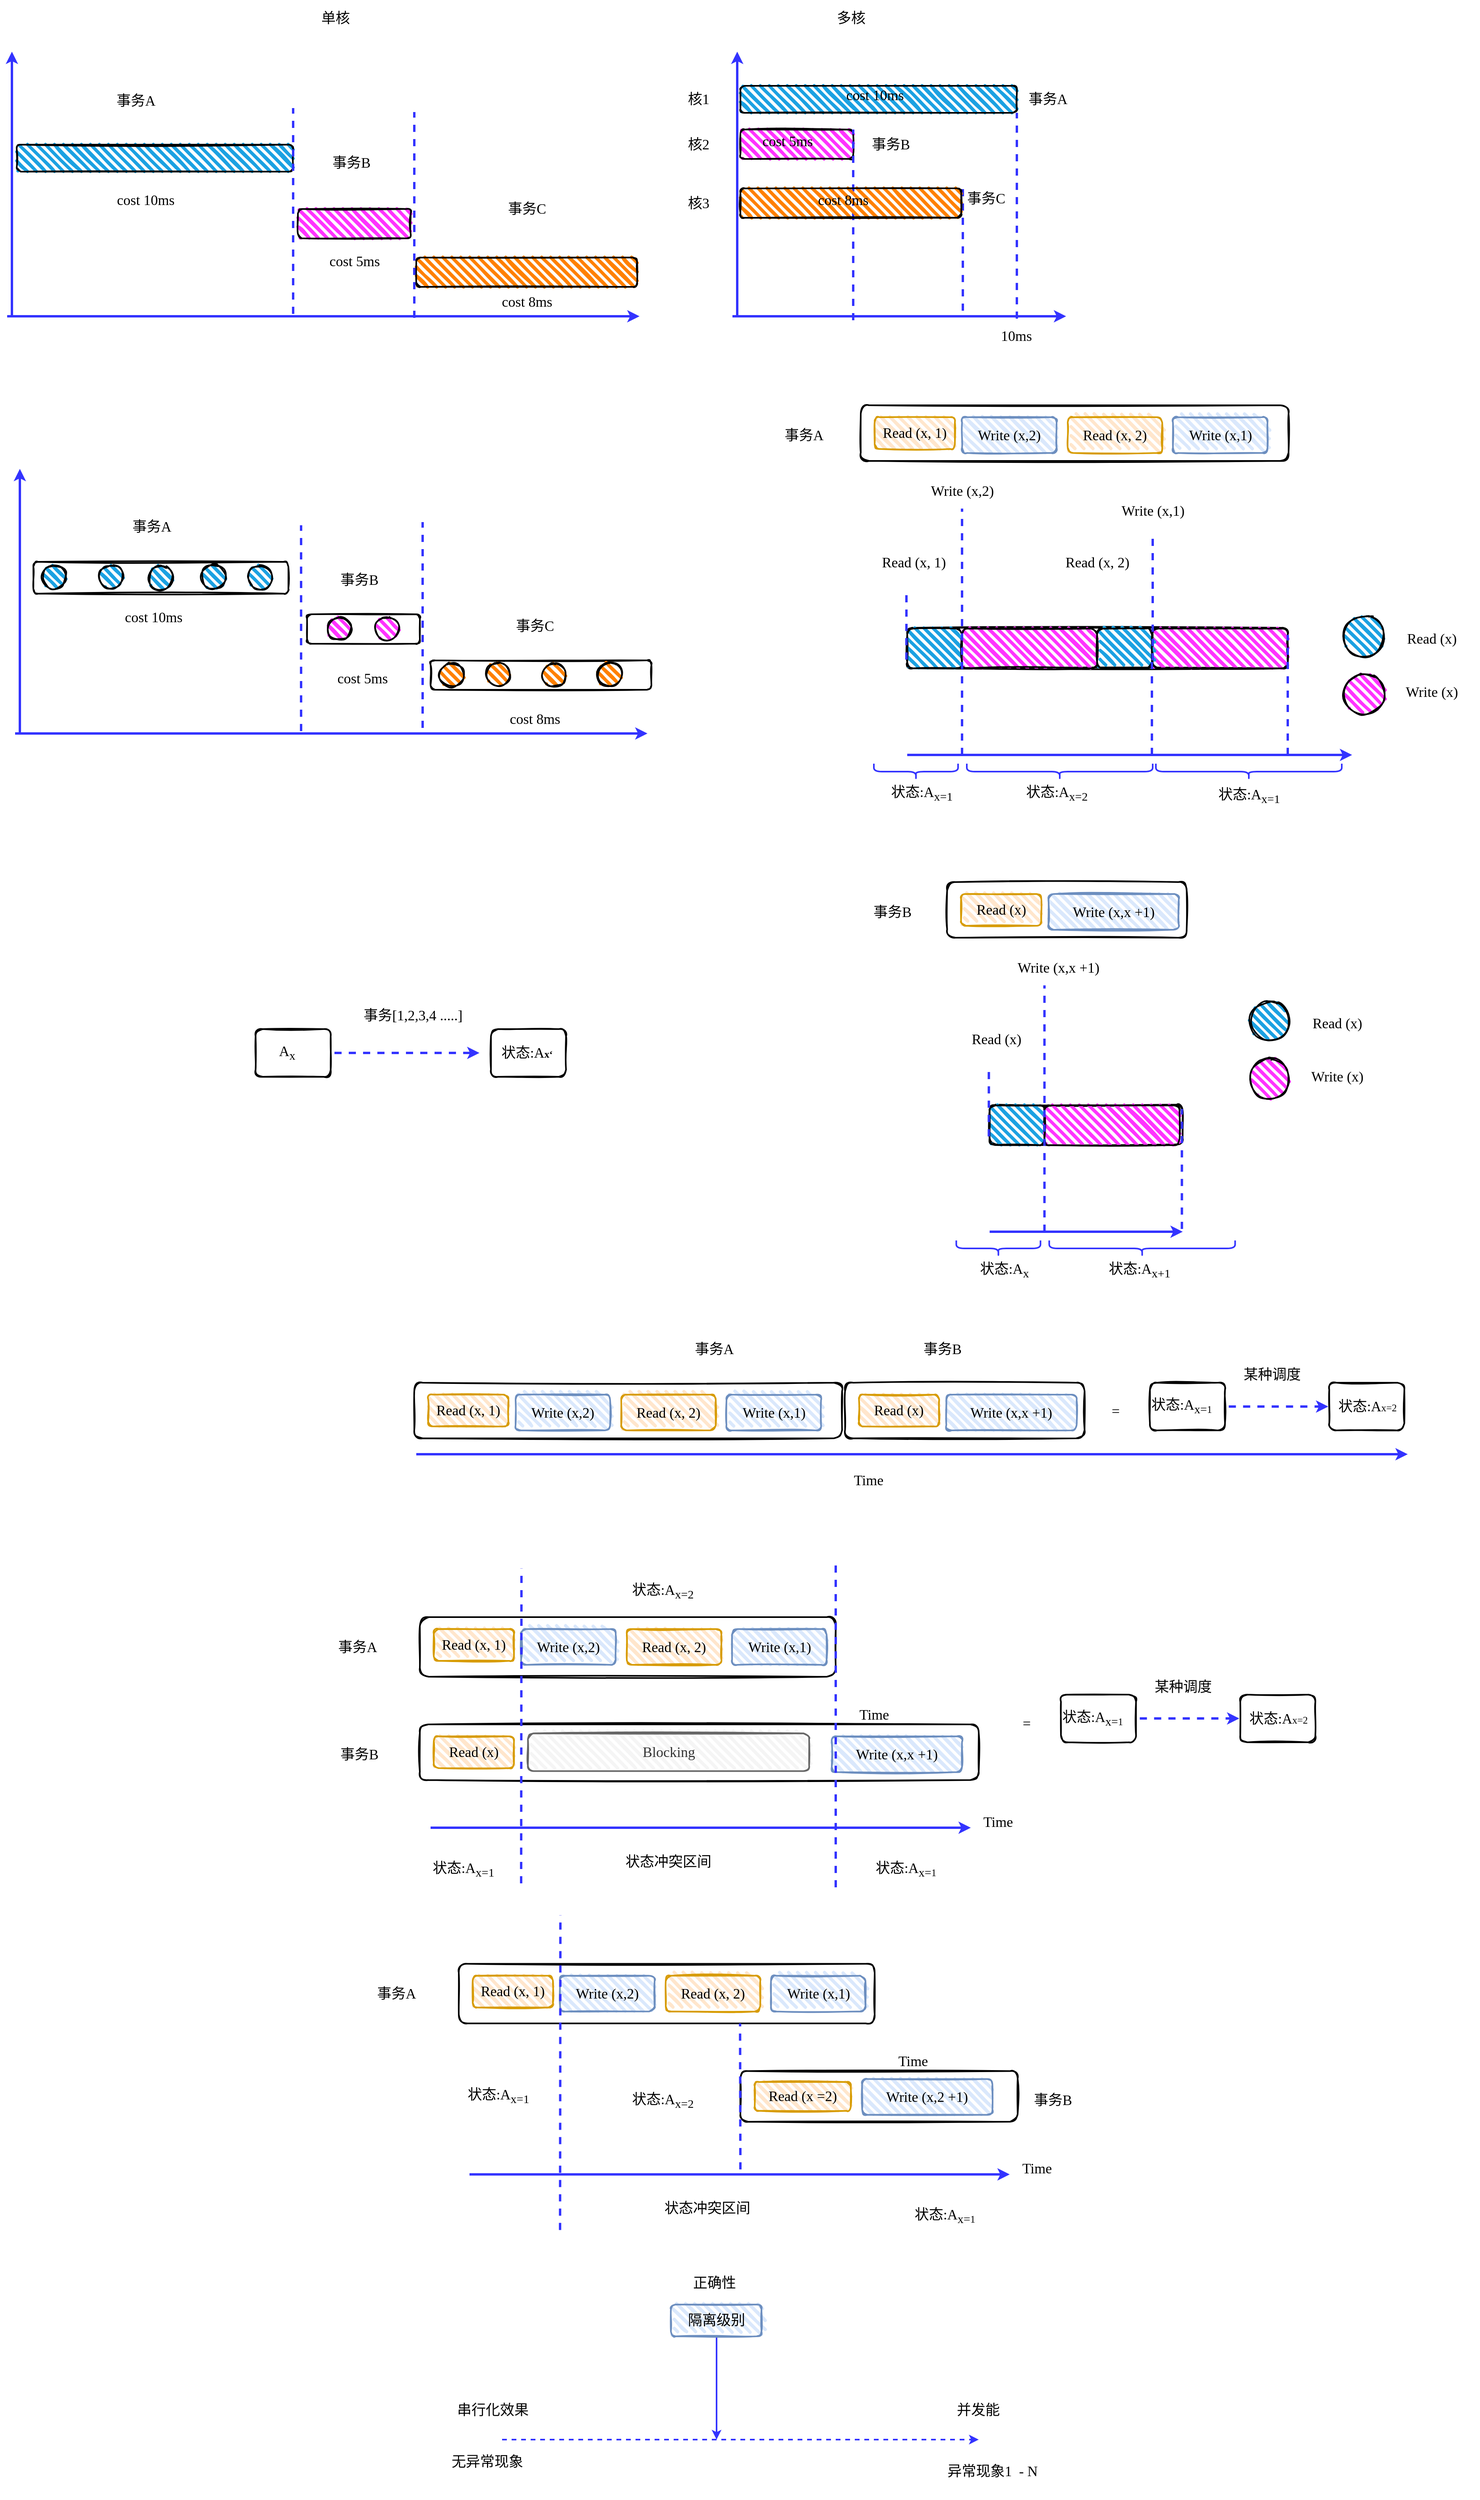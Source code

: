 <mxfile version="14.1.8" type="device" pages="2"><diagram id="xhrEQsJ9eyo8o0OVNbDu" name="第 1 页"><mxGraphModel dx="1722" dy="930" grid="1" gridSize="10" guides="1" tooltips="1" connect="1" arrows="1" fold="1" page="1" pageScale="1" pageWidth="1169" pageHeight="827" background="#ffffff" math="0" shadow="0"><root><mxCell id="0"/><mxCell id="1" parent="0"/><mxCell id="TBd2VyK0LpE7hEESp7Bj-3" value="&lt;font style=&quot;font-size: 18px&quot; face=&quot;Comic Sans MS&quot;&gt;事务A&amp;nbsp;&lt;/font&gt;" style="text;html=1;align=center;verticalAlign=middle;whiteSpace=wrap;rounded=0;" vertex="1" parent="1"><mxGeometry x="412" y="324" width="119" height="45" as="geometry"/></mxCell><mxCell id="TBd2VyK0LpE7hEESp7Bj-5" value="&lt;font style=&quot;font-size: 18px&quot; face=&quot;Comic Sans MS&quot;&gt;事务B&lt;/font&gt;" style="text;html=1;align=center;verticalAlign=middle;whiteSpace=wrap;rounded=0;" vertex="1" parent="1"><mxGeometry x="681" y="402" width="119" height="45" as="geometry"/></mxCell><mxCell id="TBd2VyK0LpE7hEESp7Bj-7" value="&lt;font style=&quot;font-size: 18px&quot; face=&quot;Comic Sans MS&quot;&gt;事务C&lt;/font&gt;" style="text;html=1;align=center;verticalAlign=middle;whiteSpace=wrap;rounded=0;" vertex="1" parent="1"><mxGeometry x="901.5" y="460" width="119" height="45" as="geometry"/></mxCell><mxCell id="TBd2VyK0LpE7hEESp7Bj-12" value="" style="endArrow=classic;html=1;strokeColor=#3333FF;strokeWidth=3;" edge="1" parent="1"><mxGeometry width="50" height="50" relative="1" as="geometry"><mxPoint x="307" y="618" as="sourcePoint"/><mxPoint x="1103" y="618" as="targetPoint"/></mxGeometry></mxCell><mxCell id="TBd2VyK0LpE7hEESp7Bj-13" value="" style="rounded=1;whiteSpace=wrap;html=1;strokeColor=#000000;strokeWidth=2;fillColor=#1ba1e2;sketch=1;fillWeight=4;hachureGap=8;hachureAngle=45;" vertex="1" parent="1"><mxGeometry x="319" y="402" width="348" height="34" as="geometry"/></mxCell><mxCell id="TBd2VyK0LpE7hEESp7Bj-14" value="" style="rounded=1;whiteSpace=wrap;html=1;strokeColor=#000000;strokeWidth=2;fillColor=#FF33FF;sketch=1;fillWeight=4;hachureGap=8;hachureAngle=45;" vertex="1" parent="1"><mxGeometry x="673" y="483" width="142" height="37" as="geometry"/></mxCell><mxCell id="TBd2VyK0LpE7hEESp7Bj-15" value="" style="rounded=1;whiteSpace=wrap;html=1;strokeColor=#000000;strokeWidth=2;fillColor=#FF8000;sketch=1;fillWeight=4;hachureGap=8;hachureAngle=45;" vertex="1" parent="1"><mxGeometry x="822" y="544" width="278" height="37" as="geometry"/></mxCell><mxCell id="TBd2VyK0LpE7hEESp7Bj-16" value="" style="endArrow=none;dashed=1;html=1;strokeWidth=3;strokeColor=#3333FF;" edge="1" parent="1"><mxGeometry width="50" height="50" relative="1" as="geometry"><mxPoint x="667" y="615" as="sourcePoint"/><mxPoint x="667" y="356" as="targetPoint"/></mxGeometry></mxCell><mxCell id="TBd2VyK0LpE7hEESp7Bj-17" value="" style="endArrow=none;dashed=1;html=1;strokeWidth=3;strokeColor=#3333FF;" edge="1" parent="1"><mxGeometry width="50" height="50" relative="1" as="geometry"><mxPoint x="819.5" y="620" as="sourcePoint"/><mxPoint x="819.5" y="361" as="targetPoint"/></mxGeometry></mxCell><mxCell id="TBd2VyK0LpE7hEESp7Bj-18" value="" style="endArrow=classic;html=1;strokeColor=#3333FF;strokeWidth=3;" edge="1" parent="1"><mxGeometry width="50" height="50" relative="1" as="geometry"><mxPoint x="313" y="618" as="sourcePoint"/><mxPoint x="313" y="285" as="targetPoint"/></mxGeometry></mxCell><mxCell id="TBd2VyK0LpE7hEESp7Bj-19" value="&lt;font face=&quot;Comic Sans MS&quot;&gt;&lt;span style=&quot;font-size: 18px&quot;&gt;cost 10ms&lt;/span&gt;&lt;/font&gt;" style="text;html=1;align=center;verticalAlign=middle;whiteSpace=wrap;rounded=0;" vertex="1" parent="1"><mxGeometry x="422" y="449" width="119" height="45" as="geometry"/></mxCell><mxCell id="TBd2VyK0LpE7hEESp7Bj-20" value="&lt;font face=&quot;Comic Sans MS&quot;&gt;&lt;span style=&quot;font-size: 18px&quot;&gt;cost 5ms&lt;/span&gt;&lt;/font&gt;" style="text;html=1;align=center;verticalAlign=middle;whiteSpace=wrap;rounded=0;" vertex="1" parent="1"><mxGeometry x="684.5" y="526" width="119" height="45" as="geometry"/></mxCell><mxCell id="TBd2VyK0LpE7hEESp7Bj-21" value="&lt;font face=&quot;Comic Sans MS&quot;&gt;&lt;span style=&quot;font-size: 18px&quot;&gt;cost 8ms&lt;/span&gt;&lt;/font&gt;" style="text;html=1;align=center;verticalAlign=middle;whiteSpace=wrap;rounded=0;" vertex="1" parent="1"><mxGeometry x="901.5" y="577" width="119" height="45" as="geometry"/></mxCell><mxCell id="TBd2VyK0LpE7hEESp7Bj-22" value="&lt;font style=&quot;font-size: 18px&quot; face=&quot;Comic Sans MS&quot;&gt;事务A&amp;nbsp;&lt;/font&gt;" style="text;html=1;align=center;verticalAlign=middle;whiteSpace=wrap;rounded=0;" vertex="1" parent="1"><mxGeometry x="432" y="860" width="119" height="45" as="geometry"/></mxCell><mxCell id="TBd2VyK0LpE7hEESp7Bj-23" value="&lt;font style=&quot;font-size: 18px&quot; face=&quot;Comic Sans MS&quot;&gt;事务B&lt;/font&gt;" style="text;html=1;align=center;verticalAlign=middle;whiteSpace=wrap;rounded=0;" vertex="1" parent="1"><mxGeometry x="691" y="927" width="119" height="45" as="geometry"/></mxCell><mxCell id="TBd2VyK0LpE7hEESp7Bj-24" value="&lt;font style=&quot;font-size: 18px&quot; face=&quot;Comic Sans MS&quot;&gt;事务C&lt;/font&gt;" style="text;html=1;align=center;verticalAlign=middle;whiteSpace=wrap;rounded=0;" vertex="1" parent="1"><mxGeometry x="911.5" y="985" width="119" height="45" as="geometry"/></mxCell><mxCell id="TBd2VyK0LpE7hEESp7Bj-25" value="" style="endArrow=classic;html=1;strokeColor=#3333FF;strokeWidth=3;" edge="1" parent="1"><mxGeometry width="50" height="50" relative="1" as="geometry"><mxPoint x="317" y="1143" as="sourcePoint"/><mxPoint x="1113" y="1143" as="targetPoint"/></mxGeometry></mxCell><mxCell id="TBd2VyK0LpE7hEESp7Bj-29" value="" style="endArrow=none;dashed=1;html=1;strokeWidth=3;strokeColor=#3333FF;" edge="1" parent="1"><mxGeometry width="50" height="50" relative="1" as="geometry"><mxPoint x="677" y="1140" as="sourcePoint"/><mxPoint x="677" y="881" as="targetPoint"/></mxGeometry></mxCell><mxCell id="TBd2VyK0LpE7hEESp7Bj-30" value="" style="endArrow=none;dashed=1;html=1;strokeWidth=3;strokeColor=#3333FF;" edge="1" parent="1"><mxGeometry width="50" height="50" relative="1" as="geometry"><mxPoint x="830" y="1136" as="sourcePoint"/><mxPoint x="830" y="877" as="targetPoint"/></mxGeometry></mxCell><mxCell id="TBd2VyK0LpE7hEESp7Bj-31" value="" style="endArrow=classic;html=1;strokeColor=#3333FF;strokeWidth=3;" edge="1" parent="1"><mxGeometry width="50" height="50" relative="1" as="geometry"><mxPoint x="323" y="1143" as="sourcePoint"/><mxPoint x="323" y="810" as="targetPoint"/></mxGeometry></mxCell><mxCell id="TBd2VyK0LpE7hEESp7Bj-32" value="&lt;font face=&quot;Comic Sans MS&quot;&gt;&lt;span style=&quot;font-size: 18px&quot;&gt;cost 10ms&lt;/span&gt;&lt;/font&gt;" style="text;html=1;align=center;verticalAlign=middle;whiteSpace=wrap;rounded=0;" vertex="1" parent="1"><mxGeometry x="432" y="974" width="119" height="45" as="geometry"/></mxCell><mxCell id="TBd2VyK0LpE7hEESp7Bj-33" value="&lt;font face=&quot;Comic Sans MS&quot;&gt;&lt;span style=&quot;font-size: 18px&quot;&gt;cost 5ms&lt;/span&gt;&lt;/font&gt;" style="text;html=1;align=center;verticalAlign=middle;whiteSpace=wrap;rounded=0;" vertex="1" parent="1"><mxGeometry x="694.5" y="1051" width="119" height="45" as="geometry"/></mxCell><mxCell id="TBd2VyK0LpE7hEESp7Bj-34" value="&lt;font face=&quot;Comic Sans MS&quot;&gt;&lt;span style=&quot;font-size: 18px&quot;&gt;cost 8ms&lt;/span&gt;&lt;/font&gt;" style="text;html=1;align=center;verticalAlign=middle;whiteSpace=wrap;rounded=0;" vertex="1" parent="1"><mxGeometry x="911.5" y="1102" width="119" height="45" as="geometry"/></mxCell><mxCell id="TBd2VyK0LpE7hEESp7Bj-35" value="" style="rounded=1;whiteSpace=wrap;html=1;strokeColor=#000000;strokeWidth=2;sketch=1;fillWeight=4;hachureGap=8;hachureAngle=45;fillColor=none;" vertex="1" parent="1"><mxGeometry x="340" y="927" width="321" height="40" as="geometry"/></mxCell><mxCell id="TBd2VyK0LpE7hEESp7Bj-36" value="" style="ellipse;whiteSpace=wrap;html=1;aspect=fixed;strokeColor=#000000;strokeWidth=2;fillColor=#1ba1e2;rounded=1;sketch=1;fillWeight=4;hachureGap=8;hachureAngle=45;" vertex="1" parent="1"><mxGeometry x="351" y="931" width="30" height="30" as="geometry"/></mxCell><mxCell id="TBd2VyK0LpE7hEESp7Bj-37" value="" style="ellipse;whiteSpace=wrap;html=1;aspect=fixed;strokeColor=#000000;strokeWidth=2;fillColor=#1ba1e2;rounded=1;sketch=1;fillWeight=4;hachureGap=8;hachureAngle=45;" vertex="1" parent="1"><mxGeometry x="423" y="931" width="30" height="30" as="geometry"/></mxCell><mxCell id="TBd2VyK0LpE7hEESp7Bj-38" value="" style="ellipse;whiteSpace=wrap;html=1;aspect=fixed;strokeColor=#000000;strokeWidth=2;fillColor=#1ba1e2;rounded=1;sketch=1;fillWeight=4;hachureGap=8;hachureAngle=45;" vertex="1" parent="1"><mxGeometry x="485.5" y="932" width="30" height="30" as="geometry"/></mxCell><mxCell id="TBd2VyK0LpE7hEESp7Bj-39" value="" style="ellipse;whiteSpace=wrap;html=1;aspect=fixed;strokeColor=#000000;strokeWidth=2;fillColor=#1ba1e2;rounded=1;sketch=1;fillWeight=4;hachureGap=8;hachureAngle=45;" vertex="1" parent="1"><mxGeometry x="552" y="931" width="30" height="30" as="geometry"/></mxCell><mxCell id="TBd2VyK0LpE7hEESp7Bj-40" value="" style="ellipse;whiteSpace=wrap;html=1;aspect=fixed;strokeColor=#000000;strokeWidth=2;fillColor=#1ba1e2;rounded=1;sketch=1;fillWeight=4;hachureGap=8;hachureAngle=45;" vertex="1" parent="1"><mxGeometry x="611" y="932" width="30" height="30" as="geometry"/></mxCell><mxCell id="TBd2VyK0LpE7hEESp7Bj-43" value="" style="rounded=1;whiteSpace=wrap;html=1;strokeColor=#000000;strokeWidth=2;sketch=1;fillWeight=4;hachureGap=8;hachureAngle=45;fillColor=none;" vertex="1" parent="1"><mxGeometry x="684.5" y="993" width="142" height="37" as="geometry"/></mxCell><mxCell id="TBd2VyK0LpE7hEESp7Bj-44" value="" style="ellipse;whiteSpace=wrap;html=1;aspect=fixed;strokeColor=#000000;strokeWidth=2;fillColor=#FF33FF;rounded=1;sketch=1;fillWeight=4;hachureGap=8;hachureAngle=45;" vertex="1" parent="1"><mxGeometry x="710" y="996" width="30" height="30" as="geometry"/></mxCell><mxCell id="TBd2VyK0LpE7hEESp7Bj-45" value="" style="ellipse;whiteSpace=wrap;html=1;aspect=fixed;strokeColor=#000000;strokeWidth=2;fillColor=#FF33FF;rounded=1;sketch=1;fillWeight=4;hachureGap=8;hachureAngle=45;" vertex="1" parent="1"><mxGeometry x="770" y="996" width="30" height="30" as="geometry"/></mxCell><mxCell id="TBd2VyK0LpE7hEESp7Bj-47" value="" style="rounded=1;whiteSpace=wrap;html=1;strokeColor=#000000;strokeWidth=2;sketch=1;fillWeight=4;hachureGap=8;hachureAngle=45;fillColor=none;" vertex="1" parent="1"><mxGeometry x="840" y="1051" width="278" height="37" as="geometry"/></mxCell><mxCell id="TBd2VyK0LpE7hEESp7Bj-48" value="" style="ellipse;whiteSpace=wrap;html=1;aspect=fixed;strokeColor=#000000;strokeWidth=2;fillColor=#FF8000;rounded=1;sketch=1;fillWeight=4;hachureGap=8;hachureAngle=45;" vertex="1" parent="1"><mxGeometry x="910" y="1053.5" width="30" height="30" as="geometry"/></mxCell><mxCell id="TBd2VyK0LpE7hEESp7Bj-49" value="" style="ellipse;whiteSpace=wrap;html=1;aspect=fixed;strokeColor=#000000;strokeWidth=2;fillColor=#FF8000;rounded=1;sketch=1;fillWeight=4;hachureGap=8;hachureAngle=45;" vertex="1" parent="1"><mxGeometry x="851.5" y="1054.5" width="30" height="30" as="geometry"/></mxCell><mxCell id="TBd2VyK0LpE7hEESp7Bj-51" value="" style="ellipse;whiteSpace=wrap;html=1;aspect=fixed;strokeColor=#000000;strokeWidth=2;fillColor=#FF8000;rounded=1;sketch=1;fillWeight=4;hachureGap=8;hachureAngle=45;" vertex="1" parent="1"><mxGeometry x="980.5" y="1054.5" width="30" height="30" as="geometry"/></mxCell><mxCell id="TBd2VyK0LpE7hEESp7Bj-52" value="" style="ellipse;whiteSpace=wrap;html=1;aspect=fixed;strokeColor=#000000;strokeWidth=2;fillColor=#FF8000;rounded=1;sketch=1;fillWeight=4;hachureGap=8;hachureAngle=45;" vertex="1" parent="1"><mxGeometry x="1050" y="1053.5" width="30" height="30" as="geometry"/></mxCell><mxCell id="TBd2VyK0LpE7hEESp7Bj-56" value="&lt;font style=&quot;font-size: 18px&quot; face=&quot;Comic Sans MS&quot;&gt;事务A&amp;nbsp;&lt;/font&gt;" style="text;html=1;align=center;verticalAlign=middle;whiteSpace=wrap;rounded=0;" vertex="1" parent="1"><mxGeometry x="1560" y="322.5" width="119" height="45" as="geometry"/></mxCell><mxCell id="TBd2VyK0LpE7hEESp7Bj-57" value="&lt;font style=&quot;font-size: 18px&quot; face=&quot;Comic Sans MS&quot;&gt;事务B&lt;/font&gt;" style="text;html=1;align=center;verticalAlign=middle;whiteSpace=wrap;rounded=0;" vertex="1" parent="1"><mxGeometry x="1360" y="379" width="119" height="45" as="geometry"/></mxCell><mxCell id="TBd2VyK0LpE7hEESp7Bj-58" value="&lt;font style=&quot;font-size: 18px&quot; face=&quot;Comic Sans MS&quot;&gt;事务C&lt;/font&gt;" style="text;html=1;align=center;verticalAlign=middle;whiteSpace=wrap;rounded=0;" vertex="1" parent="1"><mxGeometry x="1480" y="447" width="119" height="45" as="geometry"/></mxCell><mxCell id="TBd2VyK0LpE7hEESp7Bj-59" value="" style="endArrow=classic;html=1;strokeColor=#3333FF;strokeWidth=3;" edge="1" parent="1"><mxGeometry width="50" height="50" relative="1" as="geometry"><mxPoint x="1220" y="618" as="sourcePoint"/><mxPoint x="1640" y="618" as="targetPoint"/></mxGeometry></mxCell><mxCell id="TBd2VyK0LpE7hEESp7Bj-60" value="" style="rounded=1;whiteSpace=wrap;html=1;strokeColor=#000000;strokeWidth=2;fillColor=#1ba1e2;sketch=1;fillWeight=4;hachureGap=8;hachureAngle=45;" vertex="1" parent="1"><mxGeometry x="1230" y="328" width="348" height="34" as="geometry"/></mxCell><mxCell id="TBd2VyK0LpE7hEESp7Bj-61" value="" style="rounded=1;whiteSpace=wrap;html=1;strokeColor=#000000;strokeWidth=2;fillColor=#FF33FF;sketch=1;fillWeight=4;hachureGap=8;hachureAngle=45;" vertex="1" parent="1"><mxGeometry x="1230" y="383" width="142" height="37" as="geometry"/></mxCell><mxCell id="TBd2VyK0LpE7hEESp7Bj-63" value="" style="endArrow=none;dashed=1;html=1;strokeWidth=3;strokeColor=#3333FF;entryX=1;entryY=0;entryDx=0;entryDy=0;" edge="1" parent="1" target="TBd2VyK0LpE7hEESp7Bj-61"><mxGeometry width="50" height="50" relative="1" as="geometry"><mxPoint x="1372" y="623" as="sourcePoint"/><mxPoint x="1390" y="461" as="targetPoint"/></mxGeometry></mxCell><mxCell id="TBd2VyK0LpE7hEESp7Bj-64" value="" style="endArrow=none;dashed=1;html=1;strokeWidth=3;strokeColor=#3333FF;" edge="1" parent="1"><mxGeometry width="50" height="50" relative="1" as="geometry"><mxPoint x="1578" y="621" as="sourcePoint"/><mxPoint x="1578" y="362" as="targetPoint"/></mxGeometry></mxCell><mxCell id="TBd2VyK0LpE7hEESp7Bj-65" value="" style="endArrow=classic;html=1;strokeColor=#3333FF;strokeWidth=3;" edge="1" parent="1"><mxGeometry width="50" height="50" relative="1" as="geometry"><mxPoint x="1226" y="618" as="sourcePoint"/><mxPoint x="1226" y="285" as="targetPoint"/></mxGeometry></mxCell><mxCell id="TBd2VyK0LpE7hEESp7Bj-66" value="&lt;font face=&quot;Comic Sans MS&quot;&gt;&lt;span style=&quot;font-size: 18px&quot;&gt;cost 10ms&lt;/span&gt;&lt;/font&gt;" style="text;html=1;align=center;verticalAlign=middle;whiteSpace=wrap;rounded=0;" vertex="1" parent="1"><mxGeometry x="1340" y="317" width="119" height="45" as="geometry"/></mxCell><mxCell id="TBd2VyK0LpE7hEESp7Bj-67" value="&lt;font face=&quot;Comic Sans MS&quot;&gt;&lt;span style=&quot;font-size: 18px&quot;&gt;cost 5ms&lt;/span&gt;&lt;/font&gt;" style="text;html=1;align=center;verticalAlign=middle;whiteSpace=wrap;rounded=0;" vertex="1" parent="1"><mxGeometry x="1230" y="375" width="119" height="45" as="geometry"/></mxCell><mxCell id="TBd2VyK0LpE7hEESp7Bj-69" value="" style="endArrow=none;dashed=1;html=1;strokeWidth=3;strokeColor=#3333FF;" edge="1" parent="1"><mxGeometry width="50" height="50" relative="1" as="geometry"><mxPoint x="1510" y="611" as="sourcePoint"/><mxPoint x="1510" y="449" as="targetPoint"/></mxGeometry></mxCell><mxCell id="TBd2VyK0LpE7hEESp7Bj-62" value="" style="rounded=1;whiteSpace=wrap;html=1;strokeColor=#000000;strokeWidth=2;fillColor=#FF8000;sketch=1;fillWeight=4;hachureGap=8;hachureAngle=45;" vertex="1" parent="1"><mxGeometry x="1230" y="457" width="278" height="37" as="geometry"/></mxCell><mxCell id="TBd2VyK0LpE7hEESp7Bj-68" value="&lt;font face=&quot;Comic Sans MS&quot;&gt;&lt;span style=&quot;font-size: 18px&quot;&gt;cost 8ms&lt;/span&gt;&lt;/font&gt;" style="text;html=1;align=center;verticalAlign=middle;whiteSpace=wrap;rounded=0;" vertex="1" parent="1"><mxGeometry x="1300" y="449" width="119" height="45" as="geometry"/></mxCell><mxCell id="TBd2VyK0LpE7hEESp7Bj-70" value="&lt;font face=&quot;Comic Sans MS&quot;&gt;&lt;span style=&quot;font-size: 18px&quot;&gt;核1&lt;/span&gt;&lt;/font&gt;" style="text;html=1;align=center;verticalAlign=middle;whiteSpace=wrap;rounded=0;" vertex="1" parent="1"><mxGeometry x="1118" y="322.5" width="119" height="45" as="geometry"/></mxCell><mxCell id="TBd2VyK0LpE7hEESp7Bj-71" value="&lt;font face=&quot;Comic Sans MS&quot;&gt;&lt;span style=&quot;font-size: 18px&quot;&gt;核2&lt;/span&gt;&lt;/font&gt;" style="text;html=1;align=center;verticalAlign=middle;whiteSpace=wrap;rounded=0;" vertex="1" parent="1"><mxGeometry x="1118" y="379" width="119" height="45" as="geometry"/></mxCell><mxCell id="TBd2VyK0LpE7hEESp7Bj-72" value="&lt;font face=&quot;Comic Sans MS&quot;&gt;&lt;span style=&quot;font-size: 18px&quot;&gt;核3&lt;/span&gt;&lt;/font&gt;" style="text;html=1;align=center;verticalAlign=middle;whiteSpace=wrap;rounded=0;" vertex="1" parent="1"><mxGeometry x="1118" y="453" width="119" height="45" as="geometry"/></mxCell><mxCell id="TBd2VyK0LpE7hEESp7Bj-73" value="" style="ellipse;whiteSpace=wrap;html=1;aspect=fixed;strokeColor=#000000;strokeWidth=2;fillColor=#1ba1e2;rounded=1;sketch=1;fillWeight=4;hachureGap=8;hachureAngle=45;dropTarget=0;" vertex="1" parent="1"><mxGeometry x="1990" y="996" width="50" height="50" as="geometry"/></mxCell><mxCell id="TBd2VyK0LpE7hEESp7Bj-78" value="" style="rounded=1;whiteSpace=wrap;html=1;strokeColor=#000000;strokeWidth=2;sketch=1;fillWeight=4;hachureGap=8;hachureAngle=45;fillColor=none;" vertex="1" parent="1"><mxGeometry x="1440" y="1010" width="479" height="51" as="geometry"/></mxCell><mxCell id="TBd2VyK0LpE7hEESp7Bj-79" value="" style="rounded=1;whiteSpace=wrap;html=1;strokeColor=#000000;strokeWidth=2;fillColor=#1ba1e2;sketch=1;fillWeight=4;hachureGap=8;hachureAngle=45;" vertex="1" parent="1"><mxGeometry x="1440" y="1011" width="69" height="50" as="geometry"/></mxCell><mxCell id="TBd2VyK0LpE7hEESp7Bj-80" value="" style="rounded=1;whiteSpace=wrap;html=1;strokeColor=#000000;strokeWidth=2;fillColor=#FF33FF;sketch=1;fillWeight=4;hachureGap=8;hachureAngle=45;" vertex="1" parent="1"><mxGeometry x="1509" y="1011" width="170" height="50" as="geometry"/></mxCell><mxCell id="TBd2VyK0LpE7hEESp7Bj-81" value="" style="rounded=1;whiteSpace=wrap;html=1;strokeColor=#000000;strokeWidth=2;fillColor=#FF33FF;sketch=1;fillWeight=4;hachureGap=8;hachureAngle=45;" vertex="1" parent="1"><mxGeometry x="1749" y="1011" width="170" height="50" as="geometry"/></mxCell><mxCell id="TBd2VyK0LpE7hEESp7Bj-82" value="" style="rounded=1;whiteSpace=wrap;html=1;strokeColor=#000000;strokeWidth=2;fillColor=#1ba1e2;sketch=1;fillWeight=4;hachureGap=8;hachureAngle=45;" vertex="1" parent="1"><mxGeometry x="1679" y="1011" width="69" height="50" as="geometry"/></mxCell><mxCell id="TBd2VyK0LpE7hEESp7Bj-83" value="&lt;font face=&quot;Comic Sans MS&quot;&gt;&lt;span style=&quot;font-size: 18px&quot;&gt;Read (x)&lt;/span&gt;&lt;/font&gt;" style="text;html=1;align=center;verticalAlign=middle;whiteSpace=wrap;rounded=0;" vertex="1" parent="1"><mxGeometry x="2041" y="1001" width="119" height="45" as="geometry"/></mxCell><mxCell id="TBd2VyK0LpE7hEESp7Bj-84" value="" style="ellipse;whiteSpace=wrap;html=1;aspect=fixed;strokeColor=#000000;strokeWidth=2;fillColor=#FF33FF;rounded=1;sketch=1;fillWeight=4;hachureGap=8;hachureAngle=45;dropTarget=0;" vertex="1" parent="1"><mxGeometry x="1990" y="1068.5" width="50" height="50" as="geometry"/></mxCell><mxCell id="TBd2VyK0LpE7hEESp7Bj-85" value="&lt;font face=&quot;Comic Sans MS&quot;&gt;&lt;span style=&quot;font-size: 18px&quot;&gt;Write (x)&lt;/span&gt;&lt;/font&gt;" style="text;html=1;align=center;verticalAlign=middle;whiteSpace=wrap;rounded=0;" vertex="1" parent="1"><mxGeometry x="2041" y="1068.5" width="119" height="45" as="geometry"/></mxCell><mxCell id="TBd2VyK0LpE7hEESp7Bj-86" value="&lt;font face=&quot;Comic Sans MS&quot;&gt;&lt;span style=&quot;font-size: 18px&quot;&gt;Read (x, 1)&lt;/span&gt;&lt;/font&gt;" style="text;html=1;align=center;verticalAlign=middle;whiteSpace=wrap;rounded=0;" vertex="1" parent="1"><mxGeometry x="1389" y="905" width="119" height="45" as="geometry"/></mxCell><mxCell id="TBd2VyK0LpE7hEESp7Bj-87" value="" style="endArrow=none;dashed=1;html=1;strokeWidth=3;strokeColor=#3333FF;" edge="1" parent="1"><mxGeometry width="50" height="50" relative="1" as="geometry"><mxPoint x="1439" y="1050" as="sourcePoint"/><mxPoint x="1439" y="960" as="targetPoint"/></mxGeometry></mxCell><mxCell id="TBd2VyK0LpE7hEESp7Bj-88" value="" style="endArrow=none;dashed=1;html=1;strokeWidth=3;strokeColor=#3333FF;" edge="1" parent="1"><mxGeometry width="50" height="50" relative="1" as="geometry"><mxPoint x="1509" y="1170" as="sourcePoint"/><mxPoint x="1509" y="860" as="targetPoint"/></mxGeometry></mxCell><mxCell id="TBd2VyK0LpE7hEESp7Bj-89" value="&lt;font face=&quot;Comic Sans MS&quot;&gt;&lt;span style=&quot;font-size: 18px&quot;&gt;Write (x,2)&lt;/span&gt;&lt;/font&gt;" style="text;html=1;align=center;verticalAlign=middle;whiteSpace=wrap;rounded=0;" vertex="1" parent="1"><mxGeometry x="1450" y="815" width="119" height="45" as="geometry"/></mxCell><mxCell id="TBd2VyK0LpE7hEESp7Bj-90" value="" style="endArrow=none;dashed=1;html=1;strokeWidth=3;strokeColor=#3333FF;" edge="1" parent="1"><mxGeometry width="50" height="50" relative="1" as="geometry"><mxPoint x="1748" y="1170" as="sourcePoint"/><mxPoint x="1748" y="1051" as="targetPoint"/></mxGeometry></mxCell><mxCell id="TBd2VyK0LpE7hEESp7Bj-91" value="&lt;font face=&quot;Comic Sans MS&quot;&gt;&lt;span style=&quot;font-size: 18px&quot;&gt;Read (x, 2)&lt;/span&gt;&lt;/font&gt;" style="text;html=1;align=center;verticalAlign=middle;whiteSpace=wrap;rounded=0;" vertex="1" parent="1"><mxGeometry x="1620" y="905" width="119" height="45" as="geometry"/></mxCell><mxCell id="TBd2VyK0LpE7hEESp7Bj-92" value="" style="endArrow=none;dashed=1;html=1;strokeWidth=3;strokeColor=#3333FF;" edge="1" parent="1"><mxGeometry width="50" height="50" relative="1" as="geometry"><mxPoint x="1749" y="1051" as="sourcePoint"/><mxPoint x="1749" y="889" as="targetPoint"/></mxGeometry></mxCell><mxCell id="TBd2VyK0LpE7hEESp7Bj-93" value="&lt;font face=&quot;Comic Sans MS&quot;&gt;&lt;span style=&quot;font-size: 18px&quot;&gt;Write (x,1)&lt;/span&gt;&lt;/font&gt;" style="text;html=1;align=center;verticalAlign=middle;whiteSpace=wrap;rounded=0;" vertex="1" parent="1"><mxGeometry x="1690" y="840" width="119" height="45" as="geometry"/></mxCell><mxCell id="TBd2VyK0LpE7hEESp7Bj-94" value="" style="endArrow=classic;html=1;strokeColor=#3333FF;strokeWidth=3;" edge="1" parent="1"><mxGeometry width="50" height="50" relative="1" as="geometry"><mxPoint x="1440" y="1170" as="sourcePoint"/><mxPoint x="2000" y="1170" as="targetPoint"/></mxGeometry></mxCell><mxCell id="TBd2VyK0LpE7hEESp7Bj-96" value="" style="endArrow=none;dashed=1;html=1;strokeWidth=3;strokeColor=#3333FF;" edge="1" parent="1"><mxGeometry width="50" height="50" relative="1" as="geometry"><mxPoint x="1919" y="1170" as="sourcePoint"/><mxPoint x="1919" y="1019" as="targetPoint"/></mxGeometry></mxCell><mxCell id="TBd2VyK0LpE7hEESp7Bj-97" value="&lt;font face=&quot;Comic Sans MS&quot;&gt;&lt;span style=&quot;font-size: 18px&quot;&gt;状态:A&lt;sub&gt;x=2&lt;/sub&gt;&lt;/span&gt;&lt;/font&gt;" style="text;html=1;align=center;verticalAlign=middle;whiteSpace=wrap;rounded=0;" vertex="1" parent="1"><mxGeometry x="1569" y="1196" width="119" height="45" as="geometry"/></mxCell><mxCell id="TBd2VyK0LpE7hEESp7Bj-98" value="&lt;font face=&quot;Comic Sans MS&quot;&gt;&lt;span style=&quot;font-size: 18px&quot;&gt;状态:A&lt;sub&gt;x=1&lt;/sub&gt;&lt;/span&gt;&lt;/font&gt;" style="text;html=1;align=center;verticalAlign=middle;whiteSpace=wrap;rounded=0;" vertex="1" parent="1"><mxGeometry x="1399" y="1196" width="119" height="45" as="geometry"/></mxCell><mxCell id="TBd2VyK0LpE7hEESp7Bj-99" value="&lt;font face=&quot;Comic Sans MS&quot;&gt;&lt;span style=&quot;font-size: 18px&quot;&gt;状态:A&lt;sub&gt;x=1&lt;/sub&gt;&lt;/span&gt;&lt;/font&gt;" style="text;html=1;align=center;verticalAlign=middle;whiteSpace=wrap;rounded=0;" vertex="1" parent="1"><mxGeometry x="1810.5" y="1199" width="119" height="45" as="geometry"/></mxCell><mxCell id="TBd2VyK0LpE7hEESp7Bj-100" value="" style="shape=curlyBracket;whiteSpace=wrap;html=1;rounded=1;strokeColor=#3333FF;strokeWidth=2;fillColor=none;rotation=-90;fontSize=11;labelBackgroundColor=#ffffff;endArrow=classic;" vertex="1" parent="1"><mxGeometry x="1441" y="1138" width="20" height="106" as="geometry"/></mxCell><mxCell id="TBd2VyK0LpE7hEESp7Bj-101" value="" style="shape=curlyBracket;whiteSpace=wrap;html=1;rounded=1;strokeColor=#3333FF;strokeWidth=2;fillColor=none;rotation=-90;fontSize=11;labelBackgroundColor=#ffffff;endArrow=classic;" vertex="1" parent="1"><mxGeometry x="1622" y="1074" width="20" height="234" as="geometry"/></mxCell><mxCell id="TBd2VyK0LpE7hEESp7Bj-102" value="" style="shape=curlyBracket;whiteSpace=wrap;html=1;rounded=1;strokeColor=#3333FF;strokeWidth=2;fillColor=none;rotation=-90;fontSize=11;labelBackgroundColor=#ffffff;endArrow=classic;" vertex="1" parent="1"><mxGeometry x="1860" y="1074" width="20" height="234" as="geometry"/></mxCell><mxCell id="TBd2VyK0LpE7hEESp7Bj-103" value="" style="rounded=1;whiteSpace=wrap;html=1;strokeColor=#000000;strokeWidth=2;sketch=1;fillWeight=4;hachureGap=8;hachureAngle=45;fillColor=none;" vertex="1" parent="1"><mxGeometry x="1381.5" y="730" width="538.5" height="70" as="geometry"/></mxCell><mxCell id="TBd2VyK0LpE7hEESp7Bj-104" value="&lt;font face=&quot;Comic Sans MS&quot;&gt;&lt;span style=&quot;font-size: 18px&quot;&gt;Read (x, 1)&lt;/span&gt;&lt;/font&gt;" style="text;html=1;align=center;verticalAlign=middle;whiteSpace=wrap;rounded=1;perimeterSpacing=1;strokeColor=#d79b00;fillColor=#ffe6cc;strokeWidth=2;sketch=1;fillWeight=4;hachureGap=8;hachureAngle=45;" vertex="1" parent="1"><mxGeometry x="1399" y="745" width="101" height="40" as="geometry"/></mxCell><mxCell id="TBd2VyK0LpE7hEESp7Bj-105" value="&lt;font face=&quot;Comic Sans MS&quot;&gt;&lt;span style=&quot;font-size: 18px&quot;&gt;Write (x,2)&lt;/span&gt;&lt;/font&gt;" style="text;html=1;align=center;verticalAlign=middle;whiteSpace=wrap;rounded=1;strokeColor=#6c8ebf;fillColor=#dae8fc;strokeWidth=2;sketch=1;fillWeight=4;hachureGap=8;hachureAngle=45;" vertex="1" parent="1"><mxGeometry x="1509" y="745" width="119" height="45" as="geometry"/></mxCell><mxCell id="TBd2VyK0LpE7hEESp7Bj-106" value="&lt;font face=&quot;Comic Sans MS&quot;&gt;&lt;span style=&quot;font-size: 18px&quot;&gt;Read (x, 2)&lt;/span&gt;&lt;/font&gt;" style="text;html=1;align=center;verticalAlign=middle;whiteSpace=wrap;rounded=1;strokeColor=#d79b00;fillColor=#ffe6cc;strokeWidth=2;sketch=1;fillWeight=4;hachureGap=8;hachureAngle=45;" vertex="1" parent="1"><mxGeometry x="1642" y="745" width="119" height="45" as="geometry"/></mxCell><mxCell id="TBd2VyK0LpE7hEESp7Bj-107" value="&lt;font face=&quot;Comic Sans MS&quot;&gt;&lt;span style=&quot;font-size: 18px&quot;&gt;Write (x,1)&lt;/span&gt;&lt;/font&gt;" style="text;html=1;align=center;verticalAlign=middle;whiteSpace=wrap;rounded=1;strokeColor=#6c8ebf;fillColor=#dae8fc;strokeWidth=2;sketch=1;fillWeight=4;hachureGap=8;hachureAngle=45;" vertex="1" parent="1"><mxGeometry x="1774.5" y="745" width="119" height="45" as="geometry"/></mxCell><mxCell id="TBd2VyK0LpE7hEESp7Bj-108" value="&lt;font style=&quot;font-size: 18px&quot; face=&quot;Comic Sans MS&quot;&gt;事务A&amp;nbsp;&lt;/font&gt;" style="text;html=1;align=center;verticalAlign=middle;whiteSpace=wrap;rounded=0;" vertex="1" parent="1"><mxGeometry x="1253" y="745" width="119" height="45" as="geometry"/></mxCell><mxCell id="TBd2VyK0LpE7hEESp7Bj-109" value="" style="ellipse;whiteSpace=wrap;html=1;aspect=fixed;strokeColor=#000000;strokeWidth=2;fillColor=#1ba1e2;rounded=1;sketch=1;fillWeight=4;hachureGap=8;hachureAngle=45;dropTarget=0;" vertex="1" parent="1"><mxGeometry x="1871.25" y="1480" width="50" height="50" as="geometry"/></mxCell><mxCell id="TBd2VyK0LpE7hEESp7Bj-110" value="" style="rounded=1;whiteSpace=wrap;html=1;strokeColor=#000000;strokeWidth=2;sketch=1;fillWeight=4;hachureGap=8;hachureAngle=45;fillColor=none;" vertex="1" parent="1"><mxGeometry x="1543.75" y="1610" width="243" height="50" as="geometry"/></mxCell><mxCell id="TBd2VyK0LpE7hEESp7Bj-111" value="" style="rounded=1;whiteSpace=wrap;html=1;strokeColor=#000000;strokeWidth=2;fillColor=#1ba1e2;sketch=1;fillWeight=4;hachureGap=8;hachureAngle=45;" vertex="1" parent="1"><mxGeometry x="1543.75" y="1611" width="69" height="50" as="geometry"/></mxCell><mxCell id="TBd2VyK0LpE7hEESp7Bj-112" value="" style="rounded=1;whiteSpace=wrap;html=1;strokeColor=#000000;strokeWidth=2;fillColor=#FF33FF;sketch=1;fillWeight=4;hachureGap=8;hachureAngle=45;" vertex="1" parent="1"><mxGeometry x="1612.75" y="1611" width="170" height="50" as="geometry"/></mxCell><mxCell id="TBd2VyK0LpE7hEESp7Bj-115" value="&lt;font face=&quot;Comic Sans MS&quot;&gt;&lt;span style=&quot;font-size: 18px&quot;&gt;Read (x)&lt;/span&gt;&lt;/font&gt;" style="text;html=1;align=center;verticalAlign=middle;whiteSpace=wrap;rounded=0;" vertex="1" parent="1"><mxGeometry x="1922.25" y="1485" width="119" height="45" as="geometry"/></mxCell><mxCell id="TBd2VyK0LpE7hEESp7Bj-116" value="" style="ellipse;whiteSpace=wrap;html=1;aspect=fixed;strokeColor=#000000;strokeWidth=2;fillColor=#FF33FF;rounded=1;sketch=1;fillWeight=4;hachureGap=8;hachureAngle=45;dropTarget=0;" vertex="1" parent="1"><mxGeometry x="1871.25" y="1552.5" width="50" height="50" as="geometry"/></mxCell><mxCell id="TBd2VyK0LpE7hEESp7Bj-117" value="&lt;font face=&quot;Comic Sans MS&quot;&gt;&lt;span style=&quot;font-size: 18px&quot;&gt;Write (x)&lt;/span&gt;&lt;/font&gt;" style="text;html=1;align=center;verticalAlign=middle;whiteSpace=wrap;rounded=0;" vertex="1" parent="1"><mxGeometry x="1922.25" y="1552.5" width="119" height="45" as="geometry"/></mxCell><mxCell id="TBd2VyK0LpE7hEESp7Bj-118" value="&lt;font face=&quot;Comic Sans MS&quot;&gt;&lt;span style=&quot;font-size: 18px&quot;&gt;Read (x)&lt;/span&gt;&lt;/font&gt;" style="text;html=1;align=center;verticalAlign=middle;whiteSpace=wrap;rounded=0;" vertex="1" parent="1"><mxGeometry x="1492.75" y="1505" width="119" height="45" as="geometry"/></mxCell><mxCell id="TBd2VyK0LpE7hEESp7Bj-119" value="" style="endArrow=none;dashed=1;html=1;strokeWidth=3;strokeColor=#3333FF;" edge="1" parent="1"><mxGeometry width="50" height="50" relative="1" as="geometry"><mxPoint x="1542.75" y="1650" as="sourcePoint"/><mxPoint x="1542.75" y="1560" as="targetPoint"/></mxGeometry></mxCell><mxCell id="TBd2VyK0LpE7hEESp7Bj-120" value="" style="endArrow=none;dashed=1;html=1;strokeWidth=3;strokeColor=#3333FF;" edge="1" parent="1"><mxGeometry width="50" height="50" relative="1" as="geometry"><mxPoint x="1612.75" y="1770" as="sourcePoint"/><mxPoint x="1612.75" y="1460" as="targetPoint"/></mxGeometry></mxCell><mxCell id="TBd2VyK0LpE7hEESp7Bj-121" value="&lt;font face=&quot;Comic Sans MS&quot;&gt;&lt;span style=&quot;font-size: 18px&quot;&gt;Write (x,x +1)&lt;/span&gt;&lt;/font&gt;" style="text;html=1;align=center;verticalAlign=middle;whiteSpace=wrap;rounded=0;" vertex="1" parent="1"><mxGeometry x="1553.75" y="1415" width="153" height="45" as="geometry"/></mxCell><mxCell id="TBd2VyK0LpE7hEESp7Bj-126" value="" style="endArrow=classic;html=1;strokeColor=#3333FF;strokeWidth=3;" edge="1" parent="1"><mxGeometry width="50" height="50" relative="1" as="geometry"><mxPoint x="1543.75" y="1770" as="sourcePoint"/><mxPoint x="1786.75" y="1770" as="targetPoint"/></mxGeometry></mxCell><mxCell id="TBd2VyK0LpE7hEESp7Bj-127" value="" style="endArrow=none;dashed=1;html=1;strokeWidth=3;strokeColor=#3333FF;" edge="1" parent="1"><mxGeometry width="50" height="50" relative="1" as="geometry"><mxPoint x="1785.75" y="1766.5" as="sourcePoint"/><mxPoint x="1785.75" y="1615.5" as="targetPoint"/></mxGeometry></mxCell><mxCell id="TBd2VyK0LpE7hEESp7Bj-128" value="&lt;font face=&quot;Comic Sans MS&quot;&gt;&lt;span style=&quot;font-size: 18px&quot;&gt;状态:A&lt;sub&gt;x+1&lt;/sub&gt;&lt;/span&gt;&lt;/font&gt;" style="text;html=1;align=center;verticalAlign=middle;whiteSpace=wrap;rounded=0;" vertex="1" parent="1"><mxGeometry x="1672.75" y="1796" width="119" height="45" as="geometry"/></mxCell><mxCell id="TBd2VyK0LpE7hEESp7Bj-129" value="&lt;font face=&quot;Comic Sans MS&quot;&gt;&lt;span style=&quot;font-size: 18px&quot;&gt;状态:A&lt;sub&gt;x&lt;/sub&gt;&lt;/span&gt;&lt;/font&gt;" style="text;html=1;align=center;verticalAlign=middle;whiteSpace=wrap;rounded=0;" vertex="1" parent="1"><mxGeometry x="1502.75" y="1796" width="119" height="45" as="geometry"/></mxCell><mxCell id="TBd2VyK0LpE7hEESp7Bj-131" value="" style="shape=curlyBracket;whiteSpace=wrap;html=1;rounded=1;strokeColor=#3333FF;strokeWidth=2;fillColor=none;rotation=-90;fontSize=11;labelBackgroundColor=#ffffff;endArrow=classic;" vertex="1" parent="1"><mxGeometry x="1544.75" y="1738" width="20" height="106" as="geometry"/></mxCell><mxCell id="TBd2VyK0LpE7hEESp7Bj-132" value="" style="shape=curlyBracket;whiteSpace=wrap;html=1;rounded=1;strokeColor=#3333FF;strokeWidth=2;fillColor=none;rotation=-90;fontSize=11;labelBackgroundColor=#ffffff;endArrow=classic;" vertex="1" parent="1"><mxGeometry x="1725.75" y="1674" width="20" height="234" as="geometry"/></mxCell><mxCell id="TBd2VyK0LpE7hEESp7Bj-134" value="" style="rounded=1;whiteSpace=wrap;html=1;strokeColor=#000000;strokeWidth=2;sketch=1;fillWeight=4;hachureGap=8;hachureAngle=45;fillColor=none;" vertex="1" parent="1"><mxGeometry x="1490.25" y="1330" width="301.5" height="70" as="geometry"/></mxCell><mxCell id="TBd2VyK0LpE7hEESp7Bj-135" value="&lt;font face=&quot;Comic Sans MS&quot;&gt;&lt;span style=&quot;font-size: 18px&quot;&gt;Read (x)&lt;/span&gt;&lt;/font&gt;" style="text;html=1;align=center;verticalAlign=middle;whiteSpace=wrap;rounded=1;perimeterSpacing=1;strokeColor=#d79b00;fillColor=#ffe6cc;strokeWidth=2;sketch=1;fillWeight=4;hachureGap=8;hachureAngle=45;" vertex="1" parent="1"><mxGeometry x="1507.75" y="1345" width="101" height="40" as="geometry"/></mxCell><mxCell id="TBd2VyK0LpE7hEESp7Bj-136" value="&lt;font face=&quot;Comic Sans MS&quot;&gt;&lt;span style=&quot;font-size: 18px&quot;&gt;Write (x,x +1)&lt;/span&gt;&lt;/font&gt;" style="text;html=1;align=center;verticalAlign=middle;whiteSpace=wrap;rounded=1;strokeColor=#6c8ebf;fillColor=#dae8fc;strokeWidth=2;sketch=1;fillWeight=4;hachureGap=8;hachureAngle=45;" vertex="1" parent="1"><mxGeometry x="1617.75" y="1345" width="164" height="45" as="geometry"/></mxCell><mxCell id="TBd2VyK0LpE7hEESp7Bj-139" value="&lt;font style=&quot;font-size: 18px&quot; face=&quot;Comic Sans MS&quot;&gt;事务B&lt;/font&gt;" style="text;html=1;align=center;verticalAlign=middle;whiteSpace=wrap;rounded=0;" vertex="1" parent="1"><mxGeometry x="1361.75" y="1345" width="119" height="45" as="geometry"/></mxCell><mxCell id="TBd2VyK0LpE7hEESp7Bj-140" value="" style="rounded=1;whiteSpace=wrap;html=1;strokeColor=#000000;strokeWidth=2;sketch=1;fillWeight=4;hachureGap=8;hachureAngle=45;fillColor=none;" vertex="1" parent="1"><mxGeometry x="819.5" y="1960" width="538.5" height="70" as="geometry"/></mxCell><mxCell id="TBd2VyK0LpE7hEESp7Bj-141" value="&lt;font face=&quot;Comic Sans MS&quot;&gt;&lt;span style=&quot;font-size: 18px&quot;&gt;Read (x, 1)&lt;/span&gt;&lt;/font&gt;" style="text;html=1;align=center;verticalAlign=middle;whiteSpace=wrap;rounded=1;perimeterSpacing=1;strokeColor=#d79b00;fillColor=#ffe6cc;strokeWidth=2;sketch=1;fillWeight=4;hachureGap=8;hachureAngle=45;" vertex="1" parent="1"><mxGeometry x="837" y="1975" width="101" height="40" as="geometry"/></mxCell><mxCell id="TBd2VyK0LpE7hEESp7Bj-142" value="&lt;font face=&quot;Comic Sans MS&quot;&gt;&lt;span style=&quot;font-size: 18px&quot;&gt;Write (x,2)&lt;/span&gt;&lt;/font&gt;" style="text;html=1;align=center;verticalAlign=middle;whiteSpace=wrap;rounded=1;strokeColor=#6c8ebf;fillColor=#dae8fc;strokeWidth=2;sketch=1;fillWeight=4;hachureGap=8;hachureAngle=45;" vertex="1" parent="1"><mxGeometry x="947" y="1975" width="119" height="45" as="geometry"/></mxCell><mxCell id="TBd2VyK0LpE7hEESp7Bj-143" value="&lt;font face=&quot;Comic Sans MS&quot;&gt;&lt;span style=&quot;font-size: 18px&quot;&gt;Read (x, 2)&lt;/span&gt;&lt;/font&gt;" style="text;html=1;align=center;verticalAlign=middle;whiteSpace=wrap;rounded=1;strokeColor=#d79b00;fillColor=#ffe6cc;strokeWidth=2;sketch=1;fillWeight=4;hachureGap=8;hachureAngle=45;" vertex="1" parent="1"><mxGeometry x="1080" y="1975" width="119" height="45" as="geometry"/></mxCell><mxCell id="TBd2VyK0LpE7hEESp7Bj-144" value="&lt;font face=&quot;Comic Sans MS&quot;&gt;&lt;span style=&quot;font-size: 18px&quot;&gt;Write (x,1)&lt;/span&gt;&lt;/font&gt;" style="text;html=1;align=center;verticalAlign=middle;whiteSpace=wrap;rounded=1;strokeColor=#6c8ebf;fillColor=#dae8fc;strokeWidth=2;sketch=1;fillWeight=4;hachureGap=8;hachureAngle=45;" vertex="1" parent="1"><mxGeometry x="1212.5" y="1975" width="119" height="45" as="geometry"/></mxCell><mxCell id="TBd2VyK0LpE7hEESp7Bj-145" value="&lt;font style=&quot;font-size: 18px&quot; face=&quot;Comic Sans MS&quot;&gt;事务A&amp;nbsp;&lt;/font&gt;" style="text;html=1;align=center;verticalAlign=middle;whiteSpace=wrap;rounded=0;" vertex="1" parent="1"><mxGeometry x="1140" y="1895" width="119" height="45" as="geometry"/></mxCell><mxCell id="TBd2VyK0LpE7hEESp7Bj-146" value="" style="rounded=1;whiteSpace=wrap;html=1;strokeColor=#000000;strokeWidth=2;sketch=1;fillWeight=4;hachureGap=8;hachureAngle=45;fillColor=none;" vertex="1" parent="1"><mxGeometry x="1361.75" y="1960" width="301.5" height="70" as="geometry"/></mxCell><mxCell id="TBd2VyK0LpE7hEESp7Bj-147" value="&lt;font face=&quot;Comic Sans MS&quot;&gt;&lt;span style=&quot;font-size: 18px&quot;&gt;Read (x)&lt;/span&gt;&lt;/font&gt;" style="text;html=1;align=center;verticalAlign=middle;whiteSpace=wrap;rounded=1;perimeterSpacing=1;strokeColor=#d79b00;fillColor=#ffe6cc;strokeWidth=2;sketch=1;fillWeight=4;hachureGap=8;hachureAngle=45;" vertex="1" parent="1"><mxGeometry x="1379.25" y="1975" width="101" height="40" as="geometry"/></mxCell><mxCell id="TBd2VyK0LpE7hEESp7Bj-148" value="&lt;font face=&quot;Comic Sans MS&quot;&gt;&lt;span style=&quot;font-size: 18px&quot;&gt;Write (x,x +1)&lt;/span&gt;&lt;/font&gt;" style="text;html=1;align=center;verticalAlign=middle;whiteSpace=wrap;rounded=1;strokeColor=#6c8ebf;fillColor=#dae8fc;strokeWidth=2;sketch=1;fillWeight=4;hachureGap=8;hachureAngle=45;" vertex="1" parent="1"><mxGeometry x="1489.25" y="1975" width="164" height="45" as="geometry"/></mxCell><mxCell id="TBd2VyK0LpE7hEESp7Bj-149" value="&lt;font style=&quot;font-size: 18px&quot; face=&quot;Comic Sans MS&quot;&gt;事务B&lt;/font&gt;" style="text;html=1;align=center;verticalAlign=middle;whiteSpace=wrap;rounded=0;" vertex="1" parent="1"><mxGeometry x="1424.75" y="1895" width="119" height="45" as="geometry"/></mxCell><mxCell id="TBd2VyK0LpE7hEESp7Bj-150" value="&lt;font face=&quot;Comic Sans MS&quot;&gt;&lt;span style=&quot;font-size: 18px&quot;&gt;=&lt;/span&gt;&lt;/font&gt;" style="text;html=1;align=center;verticalAlign=middle;whiteSpace=wrap;rounded=0;" vertex="1" parent="1"><mxGeometry x="1665.75" y="1972.5" width="73.25" height="47.5" as="geometry"/></mxCell><mxCell id="TBd2VyK0LpE7hEESp7Bj-152" value="" style="rounded=1;whiteSpace=wrap;html=1;strokeColor=#000000;strokeWidth=2;sketch=1;fillWeight=4;hachureGap=8;hachureAngle=45;fillColor=none;" vertex="1" parent="1"><mxGeometry x="1745.5" y="1960" width="94.5" height="60" as="geometry"/></mxCell><mxCell id="TBd2VyK0LpE7hEESp7Bj-158" style="edgeStyle=orthogonalEdgeStyle;rounded=1;orthogonalLoop=1;jettySize=auto;html=1;dashed=1;strokeColor=#3333FF;strokeWidth=3;" edge="1" parent="1" source="TBd2VyK0LpE7hEESp7Bj-153"><mxGeometry relative="1" as="geometry"><mxPoint x="1970" y="1990" as="targetPoint"/></mxGeometry></mxCell><mxCell id="TBd2VyK0LpE7hEESp7Bj-153" value="&lt;font face=&quot;Comic Sans MS&quot;&gt;&lt;span style=&quot;font-size: 18px&quot;&gt;状态:A&lt;sub&gt;x=&lt;/sub&gt;&lt;/span&gt;&lt;span style=&quot;font-size: 15px&quot;&gt;&lt;sub&gt;1&lt;/sub&gt;&lt;/span&gt;&lt;/font&gt;" style="text;html=1;align=center;verticalAlign=middle;whiteSpace=wrap;rounded=0;" vertex="1" parent="1"><mxGeometry x="1725.75" y="1967.5" width="119" height="45" as="geometry"/></mxCell><mxCell id="TBd2VyK0LpE7hEESp7Bj-156" value="" style="rounded=1;whiteSpace=wrap;html=1;strokeColor=#000000;strokeWidth=2;sketch=1;fillWeight=4;hachureGap=8;hachureAngle=45;fillColor=none;" vertex="1" parent="1"><mxGeometry x="1971.25" y="1960" width="94.5" height="60" as="geometry"/></mxCell><mxCell id="TBd2VyK0LpE7hEESp7Bj-157" value="&lt;font face=&quot;Comic Sans MS&quot;&gt;&lt;span style=&quot;font-size: 18px&quot;&gt;状态:A&lt;/span&gt;&lt;span style=&quot;font-size: 12.5px&quot;&gt;x=2&lt;/span&gt;&lt;/font&gt;" style="text;html=1;align=center;verticalAlign=middle;whiteSpace=wrap;rounded=0;" vertex="1" parent="1"><mxGeometry x="1960" y="1967.5" width="119" height="45" as="geometry"/></mxCell><mxCell id="TBd2VyK0LpE7hEESp7Bj-159" value="&lt;font face=&quot;Comic Sans MS&quot;&gt;&lt;span style=&quot;font-size: 18px&quot;&gt;某种调度&lt;/span&gt;&lt;/font&gt;" style="text;html=1;align=center;verticalAlign=middle;whiteSpace=wrap;rounded=0;" vertex="1" parent="1"><mxGeometry x="1840" y="1927.5" width="119" height="45" as="geometry"/></mxCell><mxCell id="TBd2VyK0LpE7hEESp7Bj-160" value="" style="endArrow=classic;html=1;strokeColor=#3333FF;strokeWidth=3;" edge="1" parent="1"><mxGeometry width="50" height="50" relative="1" as="geometry"><mxPoint x="822" y="2050" as="sourcePoint"/><mxPoint x="2070" y="2050" as="targetPoint"/></mxGeometry></mxCell><mxCell id="TBd2VyK0LpE7hEESp7Bj-162" value="&lt;font style=&quot;font-size: 18px&quot; face=&quot;Comic Sans MS&quot;&gt;Time&lt;/font&gt;" style="text;html=1;align=center;verticalAlign=middle;whiteSpace=wrap;rounded=0;" vertex="1" parent="1"><mxGeometry x="1331.5" y="2060" width="119" height="45" as="geometry"/></mxCell><mxCell id="TBd2VyK0LpE7hEESp7Bj-163" value="" style="rounded=1;whiteSpace=wrap;html=1;strokeColor=#000000;strokeWidth=2;sketch=1;fillWeight=4;hachureGap=8;hachureAngle=45;fillColor=none;" vertex="1" parent="1"><mxGeometry x="619.75" y="1515" width="94.5" height="60" as="geometry"/></mxCell><mxCell id="TBd2VyK0LpE7hEESp7Bj-164" style="edgeStyle=orthogonalEdgeStyle;rounded=1;orthogonalLoop=1;jettySize=auto;html=1;dashed=1;strokeColor=#3333FF;strokeWidth=3;" edge="1" parent="1" source="TBd2VyK0LpE7hEESp7Bj-165" target="TBd2VyK0LpE7hEESp7Bj-167"><mxGeometry relative="1" as="geometry"><mxPoint x="785.25" y="1477.5" as="targetPoint"/></mxGeometry></mxCell><mxCell id="TBd2VyK0LpE7hEESp7Bj-165" value="&lt;font face=&quot;Comic Sans MS&quot;&gt;&lt;span style=&quot;font-size: 18px&quot;&gt;A&lt;sub&gt;x&lt;/sub&gt;&lt;/span&gt;&lt;/font&gt;" style="text;html=1;align=center;verticalAlign=middle;whiteSpace=wrap;rounded=0;" vertex="1" parent="1"><mxGeometry x="600" y="1522.5" width="119" height="45" as="geometry"/></mxCell><mxCell id="TBd2VyK0LpE7hEESp7Bj-166" value="" style="rounded=1;whiteSpace=wrap;html=1;strokeColor=#000000;strokeWidth=2;sketch=1;fillWeight=4;hachureGap=8;hachureAngle=45;fillColor=none;" vertex="1" parent="1"><mxGeometry x="916" y="1515" width="94.5" height="60" as="geometry"/></mxCell><mxCell id="TBd2VyK0LpE7hEESp7Bj-167" value="&lt;font face=&quot;Comic Sans MS&quot;&gt;&lt;span style=&quot;font-size: 18px&quot;&gt;状态:A&lt;/span&gt;&lt;span style=&quot;font-size: 12.5px&quot;&gt;&lt;b&gt;x‘&lt;/b&gt;&lt;/span&gt;&lt;/font&gt;" style="text;html=1;align=center;verticalAlign=middle;whiteSpace=wrap;rounded=0;" vertex="1" parent="1"><mxGeometry x="901.5" y="1522.5" width="119" height="45" as="geometry"/></mxCell><mxCell id="TBd2VyK0LpE7hEESp7Bj-168" value="&lt;font face=&quot;Comic Sans MS&quot;&gt;&lt;span style=&quot;font-size: 18px&quot;&gt;事务[1,2,3,4 .....]&lt;br&gt;&lt;/span&gt;&lt;/font&gt;" style="text;html=1;align=center;verticalAlign=middle;whiteSpace=wrap;rounded=0;" vertex="1" parent="1"><mxGeometry x="684.5" y="1450" width="265.5" height="95" as="geometry"/></mxCell><mxCell id="TBd2VyK0LpE7hEESp7Bj-169" value="" style="rounded=1;whiteSpace=wrap;html=1;strokeColor=#000000;strokeWidth=2;sketch=1;fillWeight=4;hachureGap=8;hachureAngle=45;fillColor=none;" vertex="1" parent="1"><mxGeometry x="826.5" y="2255" width="523.5" height="75" as="geometry"/></mxCell><mxCell id="TBd2VyK0LpE7hEESp7Bj-170" value="&lt;font face=&quot;Comic Sans MS&quot;&gt;&lt;span style=&quot;font-size: 18px&quot;&gt;Read (x, 1)&lt;/span&gt;&lt;/font&gt;" style="text;html=1;align=center;verticalAlign=middle;whiteSpace=wrap;rounded=1;perimeterSpacing=1;strokeColor=#d79b00;fillColor=#ffe6cc;strokeWidth=2;sketch=1;fillWeight=4;hachureGap=8;hachureAngle=45;" vertex="1" parent="1"><mxGeometry x="844" y="2270" width="101" height="40" as="geometry"/></mxCell><mxCell id="TBd2VyK0LpE7hEESp7Bj-171" value="&lt;font face=&quot;Comic Sans MS&quot;&gt;&lt;span style=&quot;font-size: 18px&quot;&gt;Write (x,2)&lt;/span&gt;&lt;/font&gt;" style="text;html=1;align=center;verticalAlign=middle;whiteSpace=wrap;rounded=1;strokeColor=#6c8ebf;fillColor=#dae8fc;strokeWidth=2;sketch=1;fillWeight=4;hachureGap=8;hachureAngle=45;" vertex="1" parent="1"><mxGeometry x="954" y="2270" width="119" height="45" as="geometry"/></mxCell><mxCell id="TBd2VyK0LpE7hEESp7Bj-172" value="&lt;font face=&quot;Comic Sans MS&quot;&gt;&lt;span style=&quot;font-size: 18px&quot;&gt;Read (x, 2)&lt;/span&gt;&lt;/font&gt;" style="text;html=1;align=center;verticalAlign=middle;whiteSpace=wrap;rounded=1;strokeColor=#d79b00;fillColor=#ffe6cc;strokeWidth=2;sketch=1;fillWeight=4;hachureGap=8;hachureAngle=45;" vertex="1" parent="1"><mxGeometry x="1087" y="2270" width="119" height="45" as="geometry"/></mxCell><mxCell id="TBd2VyK0LpE7hEESp7Bj-173" value="&lt;font face=&quot;Comic Sans MS&quot;&gt;&lt;span style=&quot;font-size: 18px&quot;&gt;Write (x,1)&lt;/span&gt;&lt;/font&gt;" style="text;html=1;align=center;verticalAlign=middle;whiteSpace=wrap;rounded=1;strokeColor=#6c8ebf;fillColor=#dae8fc;strokeWidth=2;sketch=1;fillWeight=4;hachureGap=8;hachureAngle=45;" vertex="1" parent="1"><mxGeometry x="1219.5" y="2270" width="119" height="45" as="geometry"/></mxCell><mxCell id="TBd2VyK0LpE7hEESp7Bj-174" value="&lt;font style=&quot;font-size: 18px&quot; face=&quot;Comic Sans MS&quot;&gt;事务A&amp;nbsp;&lt;/font&gt;" style="text;html=1;align=center;verticalAlign=middle;whiteSpace=wrap;rounded=0;" vertex="1" parent="1"><mxGeometry x="691" y="2270" width="119" height="45" as="geometry"/></mxCell><mxCell id="TBd2VyK0LpE7hEESp7Bj-175" value="" style="rounded=1;whiteSpace=wrap;html=1;strokeColor=#000000;strokeWidth=2;sketch=1;fillWeight=4;hachureGap=8;hachureAngle=45;fillColor=none;" vertex="1" parent="1"><mxGeometry x="826.5" y="2390" width="703.5" height="70" as="geometry"/></mxCell><mxCell id="TBd2VyK0LpE7hEESp7Bj-176" value="&lt;font face=&quot;Comic Sans MS&quot;&gt;&lt;span style=&quot;font-size: 18px&quot;&gt;Read (x)&lt;/span&gt;&lt;/font&gt;" style="text;html=1;align=center;verticalAlign=middle;whiteSpace=wrap;rounded=1;perimeterSpacing=1;strokeColor=#d79b00;fillColor=#ffe6cc;strokeWidth=2;sketch=1;fillWeight=4;hachureGap=8;hachureAngle=45;" vertex="1" parent="1"><mxGeometry x="844" y="2405" width="101" height="40" as="geometry"/></mxCell><mxCell id="TBd2VyK0LpE7hEESp7Bj-177" value="&lt;font face=&quot;Comic Sans MS&quot;&gt;&lt;span style=&quot;font-size: 18px&quot;&gt;Write (x,x +1)&lt;/span&gt;&lt;/font&gt;" style="text;html=1;align=center;verticalAlign=middle;whiteSpace=wrap;rounded=1;strokeColor=#6c8ebf;fillColor=#dae8fc;strokeWidth=2;sketch=1;fillWeight=4;hachureGap=8;hachureAngle=45;" vertex="1" parent="1"><mxGeometry x="1345" y="2405" width="164" height="45" as="geometry"/></mxCell><mxCell id="TBd2VyK0LpE7hEESp7Bj-178" value="&lt;font style=&quot;font-size: 18px&quot; face=&quot;Comic Sans MS&quot;&gt;事务B&lt;/font&gt;" style="text;html=1;align=center;verticalAlign=middle;whiteSpace=wrap;rounded=0;" vertex="1" parent="1"><mxGeometry x="691" y="2405" width="119" height="45" as="geometry"/></mxCell><mxCell id="TBd2VyK0LpE7hEESp7Bj-179" value="&lt;font face=&quot;Comic Sans MS&quot;&gt;&lt;span style=&quot;font-size: 18px&quot;&gt;=&lt;/span&gt;&lt;/font&gt;" style="text;html=1;align=center;verticalAlign=middle;whiteSpace=wrap;rounded=0;" vertex="1" parent="1"><mxGeometry x="1553.75" y="2365" width="73.25" height="47.5" as="geometry"/></mxCell><mxCell id="TBd2VyK0LpE7hEESp7Bj-180" value="" style="rounded=1;whiteSpace=wrap;html=1;strokeColor=#000000;strokeWidth=2;sketch=1;fillWeight=4;hachureGap=8;hachureAngle=45;fillColor=none;" vertex="1" parent="1"><mxGeometry x="1633.5" y="2352.5" width="94.5" height="60" as="geometry"/></mxCell><mxCell id="TBd2VyK0LpE7hEESp7Bj-181" style="edgeStyle=orthogonalEdgeStyle;rounded=1;orthogonalLoop=1;jettySize=auto;html=1;dashed=1;strokeColor=#3333FF;strokeWidth=3;" edge="1" parent="1" source="TBd2VyK0LpE7hEESp7Bj-182"><mxGeometry relative="1" as="geometry"><mxPoint x="1858" y="2382.5" as="targetPoint"/></mxGeometry></mxCell><mxCell id="TBd2VyK0LpE7hEESp7Bj-182" value="&lt;font face=&quot;Comic Sans MS&quot;&gt;&lt;span style=&quot;font-size: 18px&quot;&gt;状态:A&lt;sub&gt;x=&lt;/sub&gt;&lt;/span&gt;&lt;span style=&quot;font-size: 15px&quot;&gt;&lt;sub&gt;1&lt;/sub&gt;&lt;/span&gt;&lt;/font&gt;" style="text;html=1;align=center;verticalAlign=middle;whiteSpace=wrap;rounded=0;" vertex="1" parent="1"><mxGeometry x="1613.75" y="2360" width="119" height="45" as="geometry"/></mxCell><mxCell id="TBd2VyK0LpE7hEESp7Bj-183" value="" style="rounded=1;whiteSpace=wrap;html=1;strokeColor=#000000;strokeWidth=2;sketch=1;fillWeight=4;hachureGap=8;hachureAngle=45;fillColor=none;" vertex="1" parent="1"><mxGeometry x="1859.25" y="2352.5" width="94.5" height="60" as="geometry"/></mxCell><mxCell id="TBd2VyK0LpE7hEESp7Bj-184" value="&lt;font face=&quot;Comic Sans MS&quot;&gt;&lt;span style=&quot;font-size: 18px&quot;&gt;状态:A&lt;/span&gt;&lt;span style=&quot;font-size: 12.5px&quot;&gt;x=2&lt;/span&gt;&lt;/font&gt;" style="text;html=1;align=center;verticalAlign=middle;whiteSpace=wrap;rounded=0;" vertex="1" parent="1"><mxGeometry x="1848" y="2360" width="119" height="45" as="geometry"/></mxCell><mxCell id="TBd2VyK0LpE7hEESp7Bj-185" value="&lt;font face=&quot;Comic Sans MS&quot;&gt;&lt;span style=&quot;font-size: 18px&quot;&gt;某种调度&lt;/span&gt;&lt;/font&gt;" style="text;html=1;align=center;verticalAlign=middle;whiteSpace=wrap;rounded=0;" vertex="1" parent="1"><mxGeometry x="1728" y="2320" width="119" height="45" as="geometry"/></mxCell><mxCell id="TBd2VyK0LpE7hEESp7Bj-186" value="" style="endArrow=classic;html=1;strokeColor=#3333FF;strokeWidth=3;" edge="1" parent="1"><mxGeometry width="50" height="50" relative="1" as="geometry"><mxPoint x="840" y="2520" as="sourcePoint"/><mxPoint x="1520" y="2520" as="targetPoint"/></mxGeometry></mxCell><mxCell id="TBd2VyK0LpE7hEESp7Bj-187" value="&lt;font style=&quot;font-size: 18px&quot; face=&quot;Comic Sans MS&quot;&gt;Time&lt;/font&gt;" style="text;html=1;align=center;verticalAlign=middle;whiteSpace=wrap;rounded=0;" vertex="1" parent="1"><mxGeometry x="1338.5" y="2355" width="119" height="45" as="geometry"/></mxCell><mxCell id="TBd2VyK0LpE7hEESp7Bj-188" value="&lt;font face=&quot;Comic Sans MS&quot;&gt;&lt;span style=&quot;font-size: 18px&quot;&gt;Blocking&lt;/span&gt;&lt;/font&gt;" style="text;html=1;align=center;verticalAlign=middle;whiteSpace=wrap;rounded=1;strokeColor=#666666;fillColor=#f5f5f5;strokeWidth=2;sketch=1;fillWeight=4;hachureGap=8;hachureAngle=45;fontColor=#333333;" vertex="1" parent="1"><mxGeometry x="962.5" y="2401.25" width="354" height="47.5" as="geometry"/></mxCell><mxCell id="TBd2VyK0LpE7hEESp7Bj-189" value="" style="endArrow=none;dashed=1;html=1;strokeWidth=3;strokeColor=#3333FF;" edge="1" parent="1"><mxGeometry width="50" height="50" relative="1" as="geometry"><mxPoint x="954" y="2590" as="sourcePoint"/><mxPoint x="954.42" y="2193.75" as="targetPoint"/></mxGeometry></mxCell><mxCell id="TBd2VyK0LpE7hEESp7Bj-190" value="" style="endArrow=none;dashed=1;html=1;strokeWidth=3;strokeColor=#3333FF;" edge="1" parent="1"><mxGeometry width="50" height="50" relative="1" as="geometry"><mxPoint x="1350" y="2595" as="sourcePoint"/><mxPoint x="1350" y="2185" as="targetPoint"/></mxGeometry></mxCell><mxCell id="TBd2VyK0LpE7hEESp7Bj-192" value="&lt;font face=&quot;Comic Sans MS&quot;&gt;&lt;span style=&quot;font-size: 18px&quot;&gt;状态:A&lt;sub&gt;x=1&lt;/sub&gt;&lt;/span&gt;&lt;/font&gt;" style="text;html=1;align=center;verticalAlign=middle;whiteSpace=wrap;rounded=0;" vertex="1" parent="1"><mxGeometry x="822" y="2550" width="119" height="45" as="geometry"/></mxCell><mxCell id="TBd2VyK0LpE7hEESp7Bj-193" value="&lt;font face=&quot;Comic Sans MS&quot;&gt;&lt;span style=&quot;font-size: 18px&quot;&gt;状态:A&lt;sub&gt;x=&lt;/sub&gt;&lt;/span&gt;&lt;span style=&quot;font-size: 15px&quot;&gt;&lt;sub&gt;1&lt;/sub&gt;&lt;/span&gt;&lt;/font&gt;" style="text;html=1;align=center;verticalAlign=middle;whiteSpace=wrap;rounded=0;" vertex="1" parent="1"><mxGeometry x="1379.25" y="2550" width="119" height="45" as="geometry"/></mxCell><mxCell id="TBd2VyK0LpE7hEESp7Bj-195" value="&lt;font face=&quot;Comic Sans MS&quot;&gt;&lt;span style=&quot;font-size: 18px&quot;&gt;状态:A&lt;sub&gt;x=2&lt;/sub&gt;&lt;/span&gt;&lt;/font&gt;" style="text;html=1;align=center;verticalAlign=middle;whiteSpace=wrap;rounded=0;" vertex="1" parent="1"><mxGeometry x="1073" y="2200" width="119" height="45" as="geometry"/></mxCell><mxCell id="TBd2VyK0LpE7hEESp7Bj-196" value="&lt;font style=&quot;font-size: 18px&quot; face=&quot;Comic Sans MS&quot;&gt;Time&lt;/font&gt;" style="text;html=1;align=center;verticalAlign=middle;whiteSpace=wrap;rounded=0;" vertex="1" parent="1"><mxGeometry x="1495.25" y="2490" width="119" height="45" as="geometry"/></mxCell><mxCell id="TBd2VyK0LpE7hEESp7Bj-197" value="&lt;font face=&quot;Comic Sans MS&quot;&gt;&lt;span style=&quot;font-size: 18px&quot;&gt;10ms&lt;/span&gt;&lt;/font&gt;" style="text;html=1;align=center;verticalAlign=middle;whiteSpace=wrap;rounded=0;" vertex="1" parent="1"><mxGeometry x="1518" y="620" width="119" height="45" as="geometry"/></mxCell><mxCell id="TBd2VyK0LpE7hEESp7Bj-199" value="&lt;font face=&quot;Comic Sans MS&quot;&gt;&lt;span style=&quot;font-size: 18px&quot;&gt;状态冲突区间&lt;/span&gt;&lt;/font&gt;" style="text;html=1;align=center;verticalAlign=middle;whiteSpace=wrap;rounded=0;" vertex="1" parent="1"><mxGeometry x="1080" y="2540" width="119" height="45" as="geometry"/></mxCell><mxCell id="TBd2VyK0LpE7hEESp7Bj-201" value="&lt;font face=&quot;Comic Sans MS&quot;&gt;&lt;span style=&quot;font-size: 18px&quot;&gt;单核&lt;/span&gt;&lt;/font&gt;" style="text;html=1;align=center;verticalAlign=middle;whiteSpace=wrap;rounded=0;" vertex="1" parent="1"><mxGeometry x="661" y="220" width="119" height="45" as="geometry"/></mxCell><mxCell id="TBd2VyK0LpE7hEESp7Bj-202" value="&lt;font face=&quot;Comic Sans MS&quot;&gt;&lt;span style=&quot;font-size: 18px&quot;&gt;多核&lt;/span&gt;&lt;/font&gt;" style="text;html=1;align=center;verticalAlign=middle;whiteSpace=wrap;rounded=0;" vertex="1" parent="1"><mxGeometry x="1309.5" y="220" width="119" height="45" as="geometry"/></mxCell><mxCell id="TBd2VyK0LpE7hEESp7Bj-203" value="" style="rounded=1;whiteSpace=wrap;html=1;strokeColor=#000000;strokeWidth=2;sketch=1;fillWeight=4;hachureGap=8;hachureAngle=45;fillColor=none;" vertex="1" parent="1"><mxGeometry x="875.5" y="2691.25" width="523.5" height="75" as="geometry"/></mxCell><mxCell id="TBd2VyK0LpE7hEESp7Bj-204" value="&lt;font face=&quot;Comic Sans MS&quot;&gt;&lt;span style=&quot;font-size: 18px&quot;&gt;Read (x, 1)&lt;/span&gt;&lt;/font&gt;" style="text;html=1;align=center;verticalAlign=middle;whiteSpace=wrap;rounded=1;perimeterSpacing=1;strokeColor=#d79b00;fillColor=#ffe6cc;strokeWidth=2;sketch=1;fillWeight=4;hachureGap=8;hachureAngle=45;" vertex="1" parent="1"><mxGeometry x="893" y="2706.25" width="101" height="40" as="geometry"/></mxCell><mxCell id="TBd2VyK0LpE7hEESp7Bj-205" value="&lt;font face=&quot;Comic Sans MS&quot;&gt;&lt;span style=&quot;font-size: 18px&quot;&gt;Write (x,2)&lt;/span&gt;&lt;/font&gt;" style="text;html=1;align=center;verticalAlign=middle;whiteSpace=wrap;rounded=1;strokeColor=#6c8ebf;fillColor=#dae8fc;strokeWidth=2;sketch=1;fillWeight=4;hachureGap=8;hachureAngle=45;" vertex="1" parent="1"><mxGeometry x="1003" y="2706.25" width="119" height="45" as="geometry"/></mxCell><mxCell id="TBd2VyK0LpE7hEESp7Bj-206" value="&lt;font face=&quot;Comic Sans MS&quot;&gt;&lt;span style=&quot;font-size: 18px&quot;&gt;Read (x, 2)&lt;/span&gt;&lt;/font&gt;" style="text;html=1;align=center;verticalAlign=middle;whiteSpace=wrap;rounded=1;strokeColor=#d79b00;fillColor=#ffe6cc;strokeWidth=2;sketch=1;fillWeight=4;hachureGap=8;hachureAngle=45;" vertex="1" parent="1"><mxGeometry x="1136" y="2706.25" width="119" height="45" as="geometry"/></mxCell><mxCell id="TBd2VyK0LpE7hEESp7Bj-207" value="&lt;font face=&quot;Comic Sans MS&quot;&gt;&lt;span style=&quot;font-size: 18px&quot;&gt;Write (x,1)&lt;/span&gt;&lt;/font&gt;" style="text;html=1;align=center;verticalAlign=middle;whiteSpace=wrap;rounded=1;strokeColor=#6c8ebf;fillColor=#dae8fc;strokeWidth=2;sketch=1;fillWeight=4;hachureGap=8;hachureAngle=45;" vertex="1" parent="1"><mxGeometry x="1268.5" y="2706.25" width="119" height="45" as="geometry"/></mxCell><mxCell id="TBd2VyK0LpE7hEESp7Bj-208" value="&lt;font style=&quot;font-size: 18px&quot; face=&quot;Comic Sans MS&quot;&gt;事务A&amp;nbsp;&lt;/font&gt;" style="text;html=1;align=center;verticalAlign=middle;whiteSpace=wrap;rounded=0;" vertex="1" parent="1"><mxGeometry x="740" y="2706.25" width="119" height="45" as="geometry"/></mxCell><mxCell id="TBd2VyK0LpE7hEESp7Bj-209" value="" style="rounded=1;whiteSpace=wrap;html=1;strokeColor=#000000;strokeWidth=2;sketch=1;fillWeight=4;hachureGap=8;hachureAngle=45;fillColor=none;" vertex="1" parent="1"><mxGeometry x="1230" y="2826.25" width="349" height="63.75" as="geometry"/></mxCell><mxCell id="TBd2VyK0LpE7hEESp7Bj-210" value="&lt;font face=&quot;Comic Sans MS&quot;&gt;&lt;span style=&quot;font-size: 18px&quot;&gt;Read (x =2)&lt;/span&gt;&lt;/font&gt;" style="text;html=1;align=center;verticalAlign=middle;whiteSpace=wrap;rounded=1;perimeterSpacing=1;strokeColor=#d79b00;fillColor=#ffe6cc;strokeWidth=2;sketch=1;fillWeight=4;hachureGap=8;hachureAngle=45;" vertex="1" parent="1"><mxGeometry x="1248" y="2840" width="121" height="36.25" as="geometry"/></mxCell><mxCell id="TBd2VyK0LpE7hEESp7Bj-234" style="edgeStyle=orthogonalEdgeStyle;rounded=1;orthogonalLoop=1;jettySize=auto;html=1;strokeColor=#3333FF;strokeWidth=2;" edge="1" parent="1"><mxGeometry relative="1" as="geometry"><mxPoint x="1200" y="3290" as="targetPoint"/><mxPoint x="1200" y="3160" as="sourcePoint"/><Array as="points"><mxPoint x="1200" y="3160"/></Array></mxGeometry></mxCell><mxCell id="TBd2VyK0LpE7hEESp7Bj-211" value="&lt;font face=&quot;Comic Sans MS&quot;&gt;&lt;span style=&quot;font-size: 18px&quot;&gt;Write (x,2 +1)&lt;/span&gt;&lt;/font&gt;" style="text;html=1;align=center;verticalAlign=middle;whiteSpace=wrap;rounded=1;strokeColor=#6c8ebf;fillColor=#dae8fc;strokeWidth=2;sketch=1;fillWeight=4;hachureGap=8;hachureAngle=45;" vertex="1" parent="1"><mxGeometry x="1383.25" y="2836.25" width="164" height="45" as="geometry"/></mxCell><mxCell id="TBd2VyK0LpE7hEESp7Bj-212" value="&lt;font style=&quot;font-size: 18px&quot; face=&quot;Comic Sans MS&quot;&gt;事务B&lt;/font&gt;" style="text;html=1;align=center;verticalAlign=middle;whiteSpace=wrap;rounded=0;" vertex="1" parent="1"><mxGeometry x="1563.5" y="2840" width="119" height="45" as="geometry"/></mxCell><mxCell id="TBd2VyK0LpE7hEESp7Bj-220" value="" style="endArrow=classic;html=1;strokeColor=#3333FF;strokeWidth=3;" edge="1" parent="1"><mxGeometry width="50" height="50" relative="1" as="geometry"><mxPoint x="889" y="2956.25" as="sourcePoint"/><mxPoint x="1569" y="2956.25" as="targetPoint"/></mxGeometry></mxCell><mxCell id="TBd2VyK0LpE7hEESp7Bj-221" value="&lt;font style=&quot;font-size: 18px&quot; face=&quot;Comic Sans MS&quot;&gt;Time&lt;/font&gt;" style="text;html=1;align=center;verticalAlign=middle;whiteSpace=wrap;rounded=0;" vertex="1" parent="1"><mxGeometry x="1387.5" y="2791.25" width="119" height="45" as="geometry"/></mxCell><mxCell id="TBd2VyK0LpE7hEESp7Bj-223" value="" style="endArrow=none;dashed=1;html=1;strokeWidth=3;strokeColor=#3333FF;" edge="1" parent="1"><mxGeometry width="50" height="50" relative="1" as="geometry"><mxPoint x="1003" y="3026.25" as="sourcePoint"/><mxPoint x="1003.42" y="2630" as="targetPoint"/></mxGeometry></mxCell><mxCell id="TBd2VyK0LpE7hEESp7Bj-224" value="&lt;font face=&quot;Comic Sans MS&quot;&gt;&lt;span style=&quot;font-size: 18px&quot;&gt;状态:A&lt;sub&gt;x=1&lt;/sub&gt;&lt;/span&gt;&lt;/font&gt;" style="text;html=1;align=center;verticalAlign=middle;whiteSpace=wrap;rounded=0;" vertex="1" parent="1"><mxGeometry x="865.5" y="2835.63" width="119" height="45" as="geometry"/></mxCell><mxCell id="TBd2VyK0LpE7hEESp7Bj-225" value="&lt;font face=&quot;Comic Sans MS&quot;&gt;&lt;span style=&quot;font-size: 18px&quot;&gt;状态:A&lt;sub&gt;x=&lt;/sub&gt;&lt;/span&gt;&lt;span style=&quot;font-size: 15px&quot;&gt;&lt;sub&gt;1&lt;/sub&gt;&lt;/span&gt;&lt;/font&gt;" style="text;html=1;align=center;verticalAlign=middle;whiteSpace=wrap;rounded=0;" vertex="1" parent="1"><mxGeometry x="1428.25" y="2986.25" width="119" height="45" as="geometry"/></mxCell><mxCell id="TBd2VyK0LpE7hEESp7Bj-226" value="&lt;font face=&quot;Comic Sans MS&quot;&gt;&lt;span style=&quot;font-size: 18px&quot;&gt;状态:A&lt;sub&gt;x=2&lt;/sub&gt;&lt;/span&gt;&lt;/font&gt;" style="text;html=1;align=center;verticalAlign=middle;whiteSpace=wrap;rounded=0;" vertex="1" parent="1"><mxGeometry x="1073" y="2841.25" width="119" height="45" as="geometry"/></mxCell><mxCell id="TBd2VyK0LpE7hEESp7Bj-227" value="&lt;font style=&quot;font-size: 18px&quot; face=&quot;Comic Sans MS&quot;&gt;Time&lt;/font&gt;" style="text;html=1;align=center;verticalAlign=middle;whiteSpace=wrap;rounded=0;" vertex="1" parent="1"><mxGeometry x="1544.25" y="2926.25" width="119" height="45" as="geometry"/></mxCell><mxCell id="TBd2VyK0LpE7hEESp7Bj-228" value="&lt;font face=&quot;Comic Sans MS&quot;&gt;&lt;span style=&quot;font-size: 18px&quot;&gt;状态冲突区间&lt;/span&gt;&lt;/font&gt;" style="text;html=1;align=center;verticalAlign=middle;whiteSpace=wrap;rounded=0;" vertex="1" parent="1"><mxGeometry x="1129" y="2976.25" width="119" height="45" as="geometry"/></mxCell><mxCell id="TBd2VyK0LpE7hEESp7Bj-229" value="" style="endArrow=none;dashed=1;html=1;strokeWidth=3;strokeColor=#3333FF;" edge="1" parent="1"><mxGeometry width="50" height="50" relative="1" as="geometry"><mxPoint x="1230" y="2950" as="sourcePoint"/><mxPoint x="1229.59" y="2766.25" as="targetPoint"/></mxGeometry></mxCell><mxCell id="TBd2VyK0LpE7hEESp7Bj-230" value="" style="endArrow=classic;html=1;strokeColor=#3333FF;strokeWidth=2;dashed=1;" edge="1" parent="1"><mxGeometry width="50" height="50" relative="1" as="geometry"><mxPoint x="930" y="3290" as="sourcePoint"/><mxPoint x="1530" y="3290" as="targetPoint"/></mxGeometry></mxCell><mxCell id="TBd2VyK0LpE7hEESp7Bj-231" value="&lt;font face=&quot;Comic Sans MS&quot;&gt;&lt;span style=&quot;font-size: 18px&quot;&gt;串行化效果&lt;br&gt;&lt;/span&gt;&lt;/font&gt;" style="text;html=1;align=center;verticalAlign=middle;whiteSpace=wrap;rounded=0;" vertex="1" parent="1"><mxGeometry x="859" y="3230" width="119" height="45" as="geometry"/></mxCell><mxCell id="TBd2VyK0LpE7hEESp7Bj-232" value="&lt;font face=&quot;Comic Sans MS&quot;&gt;&lt;span style=&quot;font-size: 18px&quot;&gt;并发能&lt;br&gt;&lt;/span&gt;&lt;/font&gt;" style="text;html=1;align=center;verticalAlign=middle;whiteSpace=wrap;rounded=0;" vertex="1" parent="1"><mxGeometry x="1470" y="3230" width="119" height="45" as="geometry"/></mxCell><mxCell id="TBd2VyK0LpE7hEESp7Bj-235" value="&lt;font face=&quot;Comic Sans MS&quot;&gt;&lt;span style=&quot;font-size: 18px&quot;&gt;隔离级别&lt;/span&gt;&lt;/font&gt;" style="text;html=1;align=center;verticalAlign=middle;whiteSpace=wrap;rounded=1;strokeColor=#6c8ebf;fillColor=#dae8fc;strokeWidth=2;sketch=1;fillWeight=4;hachureGap=8;hachureAngle=45;" vertex="1" parent="1"><mxGeometry x="1142.5" y="3120" width="114" height="40" as="geometry"/></mxCell><mxCell id="TBd2VyK0LpE7hEESp7Bj-236" value="&lt;font face=&quot;Comic Sans MS&quot;&gt;&lt;span style=&quot;font-size: 18px&quot;&gt;异常现象1&amp;nbsp; - N&lt;/span&gt;&lt;/font&gt;&lt;font face=&quot;Comic Sans MS&quot;&gt;&lt;span style=&quot;font-size: 18px&quot;&gt;&lt;br&gt;&lt;/span&gt;&lt;/font&gt;" style="text;html=1;align=center;verticalAlign=middle;whiteSpace=wrap;rounded=0;" vertex="1" parent="1"><mxGeometry x="1472.75" y="3295" width="149" height="70" as="geometry"/></mxCell><mxCell id="TBd2VyK0LpE7hEESp7Bj-239" value="&lt;font face=&quot;Comic Sans MS&quot;&gt;&lt;span style=&quot;font-size: 18px&quot;&gt;无异常现象&lt;br&gt;&lt;/span&gt;&lt;/font&gt;" style="text;html=1;align=center;verticalAlign=middle;whiteSpace=wrap;rounded=0;" vertex="1" parent="1"><mxGeometry x="851.5" y="3295" width="119" height="45" as="geometry"/></mxCell><mxCell id="TBd2VyK0LpE7hEESp7Bj-241" value="&lt;font face=&quot;Comic Sans MS&quot;&gt;&lt;span style=&quot;font-size: 18px&quot;&gt;正确性&lt;br&gt;&lt;/span&gt;&lt;/font&gt;" style="text;html=1;align=center;verticalAlign=middle;whiteSpace=wrap;rounded=0;" vertex="1" parent="1"><mxGeometry x="1137.5" y="3070" width="119" height="45" as="geometry"/></mxCell></root></mxGraphModel></diagram><diagram id="f0dBAFoh_tI1jckd0Q8v" name="第 2 页"><mxGraphModel dx="2066" dy="1116" grid="0" gridSize="10" guides="1" tooltips="1" connect="1" arrows="1" fold="1" page="1" pageScale="1" pageWidth="1169" pageHeight="827" math="0" shadow="0"><root><mxCell id="GGexXwKYZXjNszQkrggI-0"/><mxCell id="GGexXwKYZXjNszQkrggI-1" parent="GGexXwKYZXjNszQkrggI-0"/></root></mxGraphModel></diagram></mxfile>